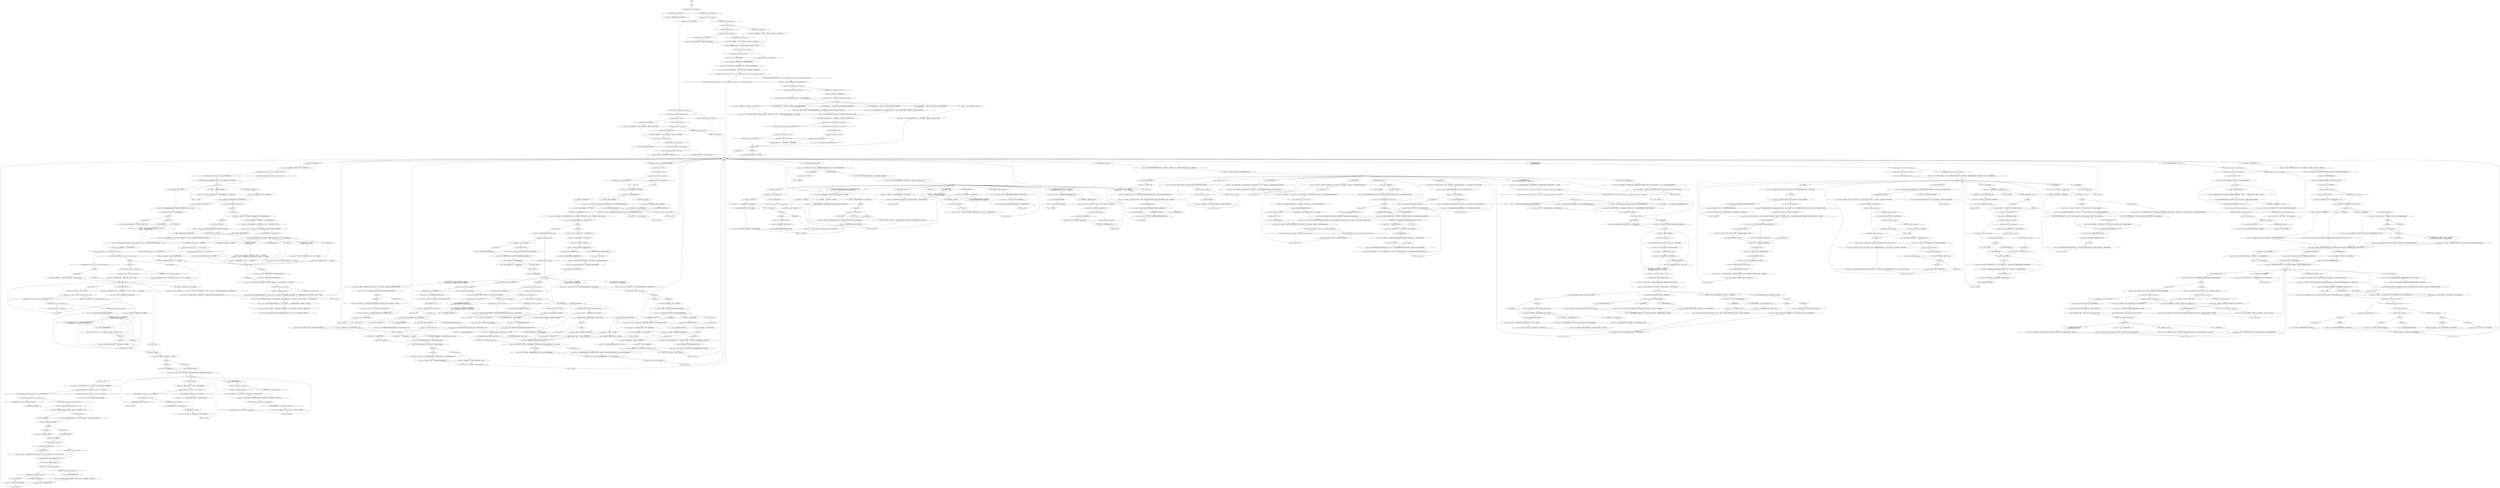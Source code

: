 # APT / TOMAS THE SPONSOR
# The sponsor, in Smoker's apartment #28.
# ==================================================
digraph G {
	  0 [label="START"];
	  1 [label="input"];
	  2 [label="Kim Kitsuragi: “放松点，警探。没必要这么快就下结论。”他看着窗边戴眼镜的男人，对方微笑着张开双手。"];
	  3 [label="Empathy: 也许你那几位帐篷里的新朋友能帮帮你？"];
	  4 [label="Sunday Friend: “听着！它有着全城最开阔的视野，更别提那数不胜数的无线电、摄像、气象设备了……”"];
	  5 [label="You: “你还没告诉我他是谁。”"];
	  6 [label="Sunday Friend: “国际社会，通俗的讲，就是瑞瓦肖人口中的*联盟*。换句话说，是阻止那场灾难性大革命的国家。”"];
	  7 [label="Jump to: [coalition hub]"];
	  8 [label="You: “那瑞瓦肖的其他地方呢？也是平常世界的一部分吗？”"];
	  9 [label="You: “简直就像，每次和别人说话的时候我都会选D，'以上都不合适’……这就是道德主义？”"];
	  10 [label="Variable[\"apt.sunday_being_sponsored\"]"];
	  11 [label="Variable[\"apt.sunday_being_sponsored\"]", shape=diamond];
	  12 [label="!(Variable[\"apt.sunday_being_sponsored\"])", shape=diamond];
	  13 [label="You: （把丝绸长袍拿给他看。）“在说那个之前，能告诉我这件*漂亮的*丝绸长袍是哪来的吗？”"];
	  14 [label="Variable[\"apt.smoker_room_canopy_orb\"] == true  or  CheckItem(\"jacket_kimono_robe\")  or  CheckItem(\"hat_samaran\")"];
	  15 [label="Variable[\"apt.smoker_room_canopy_orb\"] == true  or  CheckItem(\"jacket_kimono_robe\")  or  CheckItem(\"hat_samaran\")", shape=diamond];
	  16 [label="!(Variable[\"apt.smoker_room_canopy_orb\"] == true  or  CheckItem(\"jacket_kimono_robe\")  or  CheckItem(\"hat_samaran\"))", shape=diamond];
	  17 [label="You: （把丝绸长袍拿给他看。）“在说那个之前，能告诉我这件*漂亮的*丝绸长袍是哪来的吗？”"];
	  18 [label="Jump to: [main hub]"];
	  19 [label="Sunday Friend: 他拍了拍自己的口袋。“不过，哦！今天我没把传单带在身上。太可惜了。你可以随时拨打我们的咨询电话。公开信息是国际道德伦理委员会恪守透明度承诺的一部分。”"];
	  20 [label="Variable[\"doomed.dicemaker_logic_silenced_the_victim\"]  and  IsKimHere()"];
	  21 [label="Variable[\"doomed.dicemaker_logic_silenced_the_victim\"]  and  IsKimHere()", shape=diamond];
	  22 [label="!(Variable[\"doomed.dicemaker_logic_silenced_the_victim\"]  and  IsKimHere())", shape=diamond];
	  23 [label="Variable[\"apt.sunday_break\"]"];
	  24 [label="Variable[\"apt.sunday_break\"]", shape=diamond];
	  25 [label="!(Variable[\"apt.sunday_break\"])", shape=diamond];
	  26 [label="Sunday Friend: “哦？那还真是不太寻常。奥兰治人一般不会跟那种跟穷凶极恶的犯罪联系在一起。那是个特别可敬而又负责的国家……”"];
	  27 [label="You: “是啊，我也想说这个。”"];
	  28 [label="You: “就这些。他就是一个这样的人。”"];
	  29 [label="Lelyhub"];
	  30 [label="Sunday Friend: “啊哈，一个*雇佣兵*，”男人念叨着，就像在描述幻想小说中的一个人物。“是的，很难相信他们仍然存在。”"];
	  31 [label="You: “我们这里说的时间表是什么样的？”"];
	  32 [label="Sunday Friend: “呃，那样确实挺糟糕的。不过也没特别糟。”"];
	  33 [label="You: “他的名字叫加尔特，伪装成了褴褛飞旋的餐厅经理。”"];
	  34 [label="IsKimHere()"];
	  35 [label="IsKimHere()", shape=diamond];
	  36 [label="!(IsKimHere())", shape=diamond];
	  37 [label="Kim Kitsuragi: “你明白自己在做什么吧？”他*低声*地问你。"];
	  38 [label="Empathy: 他们让他一次又一次地杀人之前，他喜欢这样做吗？"];
	  39 [label="Sunday Friend: “你这话是什么意思，警官？”"];
	  40 [label="You: “我想说他建立了某种犯罪*模式*。我需要在这里架块软木板，再拉点纱线吗？”"];
	  41 [label="You: “没什么。只是做好我的本职工作而已。”"];
	  42 [label="Sunday Friend: “*数千个*企业机密可能正身处险境。我都不敢想象它可能会对国际市场造成怎样的伤害……”"];
	  43 [label="Kim Kitsuragi: “确实很严重，先生。但是这里还涉及到了司法管辖权的问题。《旅客法令》对RCM可以干涉的问题做出了一定的*限制*。”"];
	  44 [label="Kim Kitsuragi: “我怀疑他了解的情况还不到一半。”"];
	  45 [label="Electrochemistry: 现在把她供出去的话，你永远也不会有机会感觉到她那具年轻又甜美的肉体了。"];
	  46 [label="Half Light: 别被上面的装饰骗了，这是台杀人机器，你做什么都没法让它停下来的！"];
	  47 [label="You: “你的意思是我应该就这么放弃？”"];
	  48 [label="Jump to: [Archer Hub]"];
	  49 [label="IsDaytime()"];
	  50 [label="IsDaytime()", shape=diamond];
	  51 [label="!(IsDaytime())", shape=diamond];
	  52 [label="You: “谢谢你，先生。我想我们明白了。还有什么特别的事吗？”"];
	  53 [label="Jump to: [main hub]"];
	  54 [label="You: “能跟我说说你的朋友吗？”\n“能再跟我说说你的朋友吗？”"];
	  55 [label="Rhetoric: 只是*候选*成员永远也不会成为*正式*会员，是吧？"];
	  56 [label="Sunday Friend: “一个超国家政治联盟，奥西登合众国。”"];
	  57 [label="Sunday Friend: “是的。就像我之前说的，我是一名来自苏拉菲的委员，在物价稳定研究所工作。”他瞥了一眼自己的手表。“它是国际道德伦理委员会的主要项目之一。”"];
	  58 [label="You: “像你这样的官员在马丁内斯做什么？”"];
	  59 [label="Sunday Friend: “啊，是的，邪恶的联盟粉碎了大革命。告诉我，如果大革命是成功的，它还会这么轻易就被粉碎吗？”"];
	  60 [label="Sunday Friend: “好了，愉快的政治小插曲已经说得差不多了。你还有什么想问的吗？”"];
	  61 [label="You: “我不觉得自己是个道德家。道德主义听起来太无聊。我想要更多行动。”"];
	  62 [label="Sunday Friend: “你拿到那顶帽子了。”他评估了一下眼前的形势。“留着吧，警官，你戴上很好看。”"];
	  63 [label="Sunday Friend: “你拿到制服了。”他评估了一下眼前的形势。“留着吧，警官，你穿着很好看。”"];
	  64 [label="IsKimHere()"];
	  65 [label="IsKimHere()", shape=diamond];
	  66 [label="!(IsKimHere())", shape=diamond];
	  67 [label="Kim Kitsuragi: “不，不是他的……”警督叹了口气。“马丁·马丁内斯是个*玩笑话*，是马丁内斯人的通用昵称。”"];
	  68 [label="You: “关于奥兰治——跟我说说那里什么样。”"];
	  69 [label="Sunday Friend: “当然。对我来说，这周真的非常激动人心。”他把手指搭成一个小屋顶的形状。冷风从阳台上吹了进来。"];
	  70 [label="You: （转向警督。）“这就是我们寻找的突破口！”"];
	  71 [label="You: “因为是你做的吗，维尔德鲁安先生？”"];
	  72 [label="Sunday Friend: “这么说吧，劳动阶级的脏话可以变得特别*有表现力*。”"];
	  73 [label="You: “他们中间有没有个头特别大的？比如200多公斤那种？”\n“他们中间有没有像科科努尔巨人那种体型的？”"];
	  74 [label="IsKimHere()"];
	  75 [label="IsKimHere()", shape=diamond];
	  76 [label="!(IsKimHere())", shape=diamond];
	  77 [label="Sunday Friend: “到目前为止，这是一次疯狂而又*非凡*的成功。我们都很兴奋，想要让它更上一层楼……”"];
	  78 [label="You: “欣赏风景？那棵树上可是挂了个死人啊！”"];
	  79 [label="Jump to: [Lelyhub]"];
	  80 [label="You: “赞。那从这里开始，就交给我们来处理了。”"];
	  81 [label="You: “如果我告诉你，是一家大企业的国际总部呢？”"];
	  82 [label="You: “他看起来可能不像是企业间谍，但这也是效果拔群的原因。”"];
	  83 [label="You: “他这样做非常聪明。不过要小心，他会尝试让你相信你欠他钱。”"];
	  84 [label="You: “毒品有时会让人做出*疯狂*的事情，比如窃取企业机密。”"];
	  85 [label="Empathy: 你的搭档假装没有听见你的疯言疯语，这是在帮你。"];
	  86 [label="Jump to: [main hub]"];
	  87 [label="Sunday Friend: “是啊，我的朋友对这些东西很有眼光。他拒绝告诉我它的出处——这是个秘密。呵呵呵。”他笑了。“我相信他们把这种类型的框架称为*工业化*。非常的舒适。”"];
	  88 [label="Sunday Friend: “那就这样说定了，你还有什么想讨论的吗？”"];
	  89 [label="You: “我还在寻找这位逃犯。如果掌握了更多信息的话，我会回报的。”\n“我们还在寻找这位逃犯。如果掌握了更多信息的话，我们会回报的。”"];
	  90 [label="Jump to: [j'accusehub]"];
	  91 [label="Sunday Friend: “从技术层面上讲，企业间谍在*瑞瓦肖*可能是合法的，但在别处却是一种很严重的犯罪行为。它违反了一系列国际协议，特别是第一高价协议……”"];
	  92 [label="Jump to: [main hub]"];
	  93 [label="Reaction Speed: 他向你使了个眼色。你那个唱黑脸红脸的套路好像是奏效了。"];
	  94 [label="Sunday Friend: 他点点头。“还有别的事吗？”"];
	  95 [label="Jump to: [secondhub]"];
	  96 [label="You: “我明白了。你只是出于*私人*原因来到这里。”"];
	  97 [label="Sunday Friend: “说话要精准。按照*官方说法*，我此时正在德尔塔，准备参加即将到来的燃油衍生品会议……”"];
	  98 [label="Sunday Friend: “当然不。按照*官方说法*，我此时正在德尔塔，准备参加即将到来的燃油衍生品会议。我来马丁内斯只是为了一点私事……”"];
	  99 [label="Sunday Friend: “你为什么在这里，先生？”你的巴掌撞上这个男人坚实，甚至可以说是肌肉发达的胸膛。"];
	  100 [label="You: “没什么，只是手滑了。”"];
	  101 [label="You: “但我有急事。我*必须*马上联系到委员会。”"];
	  102 [label="Sunday Friend: “我的朋友，我的朋友，他怎么了？”"];
	  103 [label="Variable[\"TASK.get_hardie_boys_to_tell_you_the_whole_story_done\"]"];
	  104 [label="Variable[\"TASK.get_hardie_boys_to_tell_you_the_whole_story_done\"]", shape=diamond];
	  105 [label="!(Variable[\"TASK.get_hardie_boys_to_tell_you_the_whole_story_done\"])", shape=diamond];
	  106 [label="Sunday Friend: “瑞瓦肖公民武装的警官。”穿着商务休闲装的男人解开袖扣。"];
	  107 [label="Sunday Friend: “大家都是怎么成为朋友的？伊苏林迪洲正在发生一些很糟糕的事情。钻井平台在夜间燃烧。内战持续了好多年。最终，国际社会被迫干预。”"];
	  108 [label="Sunday Friend: “我们是老朋友，彼此之间百无禁忌。他总是来来去去。”"];
	  109 [label="Sunday Friend: “我肯定你会看见他的，他很活跃。”"];
	  110 [label="You: “在你窗外被处以私刑的男人是奥兰治来的。”"];
	  111 [label="You: “我哪里也不去，我只是想看看这个公寓。”[离开。]"];
	  112 [label="Esprit de Corps: 上级？但他不在指挥链里……"];
	  113 [label="Variable[\"apt.sponsor_authority_dont_play_on_his_terms\"]"];
	  114 [label="Variable[\"apt.sponsor_authority_dont_play_on_his_terms\"]", shape=diamond];
	  115 [label="!(Variable[\"apt.sponsor_authority_dont_play_on_his_terms\"])", shape=diamond];
	  116 [label="Sunday Friend: “鼓手？为什么……没有……不过话又说回来，我不知道一个鼓手*应该*长什么样。”"];
	  117 [label="Half Light: 是的，进屋去了。这样自己就安全了，不会被杀掉。"];
	  118 [label="Sunday Friend: “呃，那才是最奇怪的地方，警官。什么也*没发生*。对于一次公开处刑来说，实在是安静地奇怪。”"];
	  119 [label="Sunday Friend: “是啊。苏拉菲对于自己的宠儿来说，是*非常仁慈*的。”"];
	  120 [label="You: “没错，我就是大家口中的*辩论大师*。”（拍掉肩膀上看不见的灰尘。）"];
	  121 [label="Reaction Speed: 这里有个玩笑，而且你也知道是什么。"];
	  122 [label="Sunday Friend: “嗯，可能*挺*糟糕的，取决于你说的是哪种地方。”"];
	  123 [label="You: “可能类似弗利多或者其他之类的。”"];
	  124 [label="Jump to: [main hub]"];
	  125 [label="Sunday Friend: 男人点点头。“任何高福利国家都有责任照顾那些最不幸的公民。”"];
	  126 [label="Sunday Friend: “你在调查过程中还发现了什么？”"];
	  127 [label="You: “他的父亲是马丁内斯的大毒枭。”"];
	  128 [label="Kim Kitsuragi: 警督狠狠瞪了你一眼。他再次帮你圆了回来，但是对此他一点也不开心。"];
	  129 [label="Empathy: 呃，虽然有些狼狈，不过卡拉洁的怀疑似乎是解除了，暂时而已。"];
	  130 [label="Kim Kitsuragi: “完成自己的本职工作不会让一个人自然而然地成为任何人的*姘头*。再说了，相比国际道德伦理委员会，还有更多穷凶极恶的势力。”"];
	  131 [label="Jump to: [friend hub]"];
	  132 [label="Kim Kitsuragi: “我想我们可以放弃鼓手的推断了，”警督不耐烦地说到。“这是我的错。”"];
	  133 [label="Jump to: [Archer Hub]"];
	  134 [label="Sunday Friend: “你看，除作为浮空火力平台以外，弓箭手还是联盟在瑞瓦肖的监视与通讯系统的关键……”"];
	  135 [label="Sunday Friend: “肯德拉是EPIS的候补成员。但是，这句话仅限于你我之间——他们可能取得成员资格是一件更加……*有争议*的问题。”"];
	  136 [label="Sunday Friend: “EPIS是国际道德伦理委员会为了支持某些奥西登国家专门开发的一个特殊项目。起初，它是一种统一的度量衡制度，结果收获了*巨大的*成功。目之所及，大家全都改用了公斤和厘米！”"];
	  137 [label="You: “我在问你的朋友。”"];
	  138 [label="You: “你什么意思？”"];
	  139 [label="many_things"];
	  140 [label="You: “它怎么了？”"];
	  141 [label="Jump to: [coalition hub]"];
	  142 [label="Kim Kitsuragi: “基本上就是保证面包的价格不会改变。”"];
	  143 [label="You: “道德主义是外国侵略者的意识形态。瑞瓦肖必须由瑞瓦肖人自己统治！”"];
	  144 [label="You: “谢谢，我已经得到所有需要的信息了。”[离开。]"];
	  145 [label="Jump to: [main hub]"];
	  146 [label="Variable[\"apt.sponsor_authority_superior\"]"];
	  147 [label="Variable[\"apt.sponsor_authority_superior\"]", shape=diamond];
	  148 [label="!(Variable[\"apt.sponsor_authority_superior\"])", shape=diamond];
	  149 [label="show stop hub"];
	  150 [label="Kim Kitsuragi: 警督已经开始潦草地做笔记了。“你说‘像一出戏剧’是什么意思？”"];
	  151 [label="You: “我现在还游离在各种名字中间呢。”"];
	  152 [label="Kim Kitsuragi: “听起来被害人*当时*是不省人事的。或者至少丧失了行为能力。干得好，警探。”他朝你点点头。"];
	  153 [label="Sunday Friend: “那些好笑的……哦。”他眨眨眼。“警官，这种话可不适合从一个RCM警官的口里说出来……”"];
	  154 [label="You: “你为什么没打给RCM？”"];
	  155 [label="You: “这真是*太吸引人*了，不过我还想问你点别的问题。”"];
	  156 [label="Volition: 看见了吗？他没明白。干得漂亮，笑话大师。"];
	  157 [label="Sunday Friend: “我希望你能将杀害他的凶手绳之以法。我们必须证明法治仍然适用……甚至是在瑞瓦肖这种地方。”"];
	  158 [label="You: “吉皮特。你懂得。”"];
	  159 [label="Sunday Friend: 你转回身，男人正期待着看着你。"];
	  160 [label="Sunday Friend: “他……所以说在被害人去世*之前*，你跟他说过话？”"];
	  161 [label="Half Light: 是的。杀人是他的生意，而且这是份*好*差事。"];
	  162 [label="You: “你听见了吗，金？瑞瓦肖有我很幸运。”"];
	  163 [label="IsKimHere()"];
	  164 [label="IsKimHere()", shape=diamond];
	  165 [label="!(IsKimHere())", shape=diamond];
	  166 [label="Sunday Friend: “那就这样说定了，你还有什么想讨论的吗？”"];
	  167 [label="IsKimHere()"];
	  168 [label="IsKimHere()", shape=diamond];
	  169 [label="!(IsKimHere())", shape=diamond];
	  170 [label="Esprit de Corps: “我猜，是家族关系吧？他的岳父为标准和最佳实践办公室工作。”说完，女人走了出去，胳膊下还夹着一份灰色的文件。"];
	  171 [label="You: （转向金。）“所以，我听到的是，我们是国际道德伦理委员会的姘头？”"];
	  172 [label="You: 后果？我不在乎什么后果！"];
	  173 [label="You: “你在说什么？你不就在我面前吗？”"];
	  174 [label="You: （试图伸手穿过他的星光投影。）"];
	  175 [label="IsKimHere()"];
	  176 [label="IsKimHere()", shape=diamond];
	  177 [label="!(IsKimHere())", shape=diamond];
	  178 [label="Sunday Friend: “当然，我无意阻止你，我只是告诉你，想要联系委员会并没有那么*容易*……”"];
	  179 [label="You: “你认识这些发明家吗？”"];
	  180 [label="Sunday Friend: “还有别的事吗？”"];
	  181 [label="Sunday Friend: “我的朋友来来去去。我肯定你会看见他的，他就像只忙碌的蜜蜂。”"];
	  182 [label="Sunday Friend: “马丁·马丁内斯？那根本就不算是个名字。你是想说我的朋友吗？我不是跟你说过吗，他是从肯德拉来的——肯定不是什么马丁·马丁内斯或者拉乌尔·瑞瓦肖。也许这就是我和他变成朋友的原因……”"];
	  183 [label="Sunday Friend: “但是现在这么一想，它只是一门即兴表演课程。你知道的，就是那种有趣的戏剧类的东西，”他动了动自己的手指，“非常*有创造性*，能帮忙减轻压力。”"];
	  184 [label="Sunday Friend: “我洗耳恭听，警官。”"];
	  185 [label="You: “你不是说候选成员永远也当不了正式成员吗？”"];
	  186 [label="You: “什么艺术？”"];
	  187 [label="Jump to: [friend hub]"];
	  188 [label="Sunday Friend: “你觉得*和平*无聊吗？那*繁荣*呢？”"];
	  189 [label="Jump to: [coalition hub]"];
	  190 [label="Sunday Friend: “没错。*我*觉得它一点也不无聊，而且很有*成就感*。和平能让我安心享用早晨的咖啡，下午的高尔夫，还有黄昏的友情。”"];
	  191 [label="Sunday Friend: “我们真的那么渴望妥协、和平和繁荣吗——在合理而又可实现的条件下？问问你自己。”"];
	  192 [label="Sunday Friend: “呃，你重视自由吗？你相信由民主价值观统治的正常而又稳定的世界吗？”"];
	  193 [label="Perception (Taste): 加姆洛克和国际区的其他部分被仁慈地赦免了，不用分享苏拉菲对肉丸和土豆泥的热爱。"];
	  194 [label="Variable[\"apt.sponsor_suggestion_personal_q\"]"];
	  195 [label="Variable[\"apt.sponsor_suggestion_personal_q\"]", shape=diamond];
	  196 [label="!(Variable[\"apt.sponsor_suggestion_personal_q\"])", shape=diamond];
	  197 [label="You: （把萨马拉帽子拿给他看。）“之后会说到的。你先跟我说说这顶黑色萨马拉帽背后的故事吧。”"];
	  198 [label="Sunday Friend: “警官，要描述那晚我看见的东西，真的很困难。对我来说太不真实了，就像一出戏剧。”"];
	  199 [label="Variable[\"XP.figured_out_the_odd_sole\"]  and  IsKimHere()"];
	  200 [label="Variable[\"XP.figured_out_the_odd_sole\"]  and  IsKimHere()", shape=diamond];
	  201 [label="!(Variable[\"XP.figured_out_the_odd_sole\"]  and  IsKimHere())", shape=diamond];
	  202 [label="IsKimHere()"];
	  203 [label="IsKimHere()", shape=diamond];
	  204 [label="!(IsKimHere())", shape=diamond];
	  205 [label="Variable[\"apt.sunday_reaction_joke\"]"];
	  206 [label="Variable[\"apt.sunday_reaction_joke\"]", shape=diamond];
	  207 [label="!(Variable[\"apt.sunday_reaction_joke\"])", shape=diamond];
	  208 [label="Esprit de Corps: “还记得那个家伙吗，埃斯·乌尔斯腾伯？”红发警官问到。他正依靠在门框上，他的秃头搭档正蜷缩在一个打开的文件柜前……"];
	  209 [label="Variable[\"apt.sunday_accused_friend\"]"];
	  210 [label="Variable[\"apt.sunday_accused_friend\"]", shape=diamond];
	  211 [label="!(Variable[\"apt.sunday_accused_friend\"])", shape=diamond];
	  212 [label="You: （耸耸肩。）“如果有财富和荣耀的话，死几个吉皮特又怎么样？”"];
	  213 [label="Sunday Friend: “我也说过了，任何生命的逝去都是可怕的，不管这个人曾经是谁……”"];
	  214 [label="Sunday Friend: “我们说的是哪种类型的逃犯？”"];
	  215 [label="Sunday Friend: “现在，你还有什么想讨论的吗？”"];
	  216 [label="You: “刚才是我假设的。我不知道什么企业间谍的事。”"];
	  217 [label="Sunday Friend: “是的，好吧。我也说过了：殖民主义在很多地方留下了黑暗的遗赠，我们必须越过它继续前进，但也永远不能忘记。”"];
	  218 [label="IsKimHere()"];
	  219 [label="IsKimHere()", shape=diamond];
	  220 [label="!(IsKimHere())", shape=diamond];
	  221 [label="You: “不，是在他去世之后。”"];
	  222 [label="You: “这是一种耻辱。”"];
	  223 [label="Sunday Friend: “啧啧。种族歧视性发言在多元化的社会肯定没有一席之地，但是这跟企业间谍有什么关系吗？”"];
	  224 [label="Sunday Friend: “我是不可能把这份报告交给ICP的——他们会把我拖去做大脑检查的！”"];
	  225 [label="Sunday Friend: “现在这一点也说清楚了，你还有什么想讨论的吗？”"];
	  226 [label="Jump to: [main hub]"];
	  227 [label="You: “出于某种原因，如果你把餐厅弄脏的话，他会给你打折。”"];
	  228 [label="Jump to: [secondhub]"];
	  229 [label="Jump to: [starthub]"];
	  230 [label="Sunday Friend: “这就是为什么我绝不能和这里的委员会产生交集，因为按照官方说法我并不处在这个区域。这件事将会是严重违规，甚至*极不恰当*的行为。”"];
	  231 [label="Half Light: 被那些闪亮的灯泡骗了，这是台杀人机器，你做什么都没法让它停下来的！"];
	  232 [label="IsKimHere()"];
	  233 [label="IsKimHere()", shape=diamond];
	  234 [label="!(IsKimHere())", shape=diamond];
	  235 [label="Sunday Friend: “是的，你已经清楚地传达了你的*执着*。在一般的情况下，我一定会通过常规渠道协助你……”"];
	  236 [label="IsKimHere()"];
	  237 [label="IsKimHere()", shape=diamond];
	  238 [label="!(IsKimHere())", shape=diamond];
	  239 [label="Kim Kitsuragi: 警督脸色苍白。“没有警徽？”他默默地自言自语到。"];
	  240 [label="Rhetoric: 忙碌的蜜蜂？这个选词很奇怪。"];
	  241 [label="You: “我可以听见海浪的声音。”"];
	  242 [label="Sunday Friend: “是的，他深深地沉浸在艺术学习的世界里。”"];
	  243 [label="Reaction Speed: 如果他这么了解奥兰治，也许也会知道奥兰治雇佣兵的事？"];
	  244 [label="You: “不，繁荣听起来要更有趣一些。”"];
	  245 [label="You: “你是想告诉我，*这个*世界运转的不太好？”"];
	  246 [label="CheckEquipped(\"jacket_kimono_robe\")"];
	  247 [label="CheckEquipped(\"jacket_kimono_robe\")", shape=diamond];
	  248 [label="!(CheckEquipped(\"jacket_kimono_robe\"))", shape=diamond];
	  249 [label="Jump to: [apt.sunday_break]"];
	  250 [label="Rhetoric: 但是这样还是不知道任何奥兰治的信息。"];
	  251 [label="You: 一言不发。"];
	  252 [label="Half Light: *那是*在干什么？！你应该给他*好看*，而不是恭维装饰品！"];
	  253 [label="You: “别戏弄我，坐办公室的家伙。就是你做的，对吗？”"];
	  254 [label="Kim Kitsuragi: “没什么特别的意思，先生。请原谅我的同事。这个案子……给他的神经带来了不小的压力。”"];
	  255 [label="You: “他们有多少人？”"];
	  256 [label="You: “接下来发生了什么？”"];
	  257 [label="Kim Kitsuragi: “你从里面能看到什么吗？”"];
	  258 [label="Sunday Friend: “应该大部分都是白人，虽然我相信在其中看见两个艾瑞奥帕吉特人。而且我很肯定其中一个是梅斯克口音。”"];
	  259 [label="Kim Kitsuragi: “我想我们已经拿到所有必要的信息了，”警督合上笔记本说到。“感谢你的配合，维尔德鲁安先生。”"];
	  260 [label="You: “呃，这是在浪费时间。”"];
	  261 [label="You: “我不会这样描述那家伙。”"];
	  262 [label="You: “一个雇佣兵。”"];
	  263 [label="You: （自己也跟着摇头。）“历史非常复杂，从来都不简单。”"];
	  264 [label="Sunday Friend: “那样真是极大的不幸。是的，令人遗憾的是某些奥西登国家的历史中确实有过这种做法，甚至还有EPIS里某些高度发展的成员国……”"];
	  265 [label="You: “我猜这样总比什么都不做的好。”"];
	  266 [label="You: “她的名字叫卡拉洁，已经被警方拘留了。”\n“她的名字叫卡特琳·艾拉洁，已经被警方拘留了。”"];
	  267 [label="You: “他经常在环岛附近出现。伪装身份是一名真正的种族主义货車司机。”"];
	  268 [label="Rhetoric: 不过，跨国公司发起的代理人战争似乎还有不少空间。"];
	  269 [label="Sunday Friend: “我会在报告中记下你的主张，不过我非常抱歉的说，它最后很可能会被丢在米诺瓦某处的档案柜后面，没人看，也没人记得。”"];
	  270 [label="Sunday Friend: “一个吸毒成瘾的*特务组织*！听起来实在*太奇怪*了，你不觉得吗？”"];
	  271 [label="You: “是啊，他应该感激自己得到的帮助。”"];
	  272 [label="You: “他是个红发小鬼，所以还有什么需要知道的吗？”"];
	  273 [label="You: “这是滑坡谬误……”（用手做出滑动的样子。）“真正的滑坡。”"];
	  274 [label="Sunday Friend: “啊，当然。那就再接再厉吧。”"];
	  275 [label="Esprit de Corps: 就在这时，女警官插话了：“我相信他是某个官僚安保特遣队的一员。”“绝对他妈的不可能！”红发有些慌乱。“他是怎么做到的？”"];
	  276 [label="You: （转向周日朋友。）“你是道德家吗？”"];
	  277 [label="IsKimHere()"];
	  278 [label="IsKimHere()", shape=diamond];
	  279 [label="!(IsKimHere())", shape=diamond];
	  280 [label="Sunday Friend: “那个时候我就明白了——我不应该看到这些的。”"];
	  281 [label="You: “那我该做什么？”"];
	  282 [label="You: “哦，对。*弓箭手*。我以为你在说……别的东西。”"];
	  283 [label="Sunday Friend: “或许你有点低血糖？我刚才说了，按照*官方说法*，我此时正在德尔塔，准备参加即将到来的燃油衍生品会议……”"];
	  284 [label="IsKimHere()"];
	  285 [label="IsKimHere()", shape=diamond];
	  286 [label="!(IsKimHere())", shape=diamond];
	  287 [label="Sunday Friend: “这个嘛，朋友，就是你的责任了。我无法替你完成它，你也不能把它委托给别人……”"];
	  288 [label="You: “那……合法吗？”"];
	  289 [label="You: “太迷人了，它是一个令人振奋的标志物。”"];
	  290 [label="Variable[\"apt.sunday_perc_archer_saw\"]"];
	  291 [label="Variable[\"apt.sunday_perc_archer_saw\"]", shape=diamond];
	  292 [label="!(Variable[\"apt.sunday_perc_archer_saw\"])", shape=diamond];
	  293 [label="You: “肯德拉是什么？”"];
	  294 [label="You: “你一直说的这个EPIS到底是什么？”"];
	  295 [label="You: “你在说什么呢？没人会通过那种方式变成朋友的。”"];
	  296 [label="You: “但是这也没告诉我任何有关肯德拉的信息。那里是暖还是冷？还是适中？”"];
	  297 [label="Sunday Friend: “马丁内斯？不，马丁内斯是……另一回事。”"];
	  298 [label="You: “你能不能……像个普通人一样说话？”"];
	  299 [label="Encyclopedia: 等等，其实根本没有什么*物价稳定研究所*，对吧？或者可能有……天啦，要搞清楚国际道德伦理委员会的人是不是在开玩笑是不可能的。"];
	  300 [label="You: “很抱歉。让我们重新开始吧。我的头脑有些不太清醒。”"];
	  301 [label="You: “哈里尔·杜博阿，你可别忘了。”\n“荣誉警督哈里尔·杜博阿。”"];
	  302 [label="secondhub"];
	  303 [label="Sunday Friend: “恐怕我没什么可以补充的了。”"];
	  304 [label="IsKimHere()"];
	  305 [label="IsKimHere()", shape=diamond];
	  306 [label="!(IsKimHere())", shape=diamond];
	  307 [label="Volition: 拜托，这也太幼稚了吧。再说，这个男人是不可能做到的。"];
	  308 [label="Sunday Friend: “很好，*杜博阿先生*。你是RCM的耻辱。给我出去，马上！”他指着大门。\n“我活了这么多年，从没见过一个荣誉警督这么做。你实在是太丢人现眼了！给我出去，马上！”他指着大门。"];
	  309 [label="Kim Kitsuragi: “天啦，警探。要是再来一次那种表现，他们就要把你送到精神病院了。”"];
	  310 [label="Kim Kitsuragi: “嗯，那个骰子匠人也提过她没有听到任何挣扎的迹象。”"];
	  311 [label="Logic: 这跟骰子匠人的证言是相符的。"];
	  312 [label="Sunday Friend: “哦，很难说出个具体日期。我相信时间表的提案应该会在60或者61年完成。”"];
	  313 [label="You: “挺严重的，比如企业间谍之类的。”"];
	  314 [label="You: “是艾弗拉特·克莱尔，码头工人工会的会长。”"];
	  315 [label="Kim Kitsuragi: “*非常*大的麻烦……”"];
	  316 [label="Jump to: [Lelyhub]"];
	  317 [label="Jump to: [Lelyhub]"];
	  318 [label="Sunday Friend: “好吧，没关系的。我应该谢谢你提醒我们注意这一点。你的努力已经被注意到了。”"];
	  319 [label="Sunday Friend: “现在，你还有什么想讨论的吗？”"];
	  320 [label="You: “嗯，听你这么一提，确实好像有点*薄弱*。”"];
	  321 [label="You: “只是做好我的本职工作罢了，先生。”"];
	  322 [label="Authority: 当然，你正在检举一个危险的违法者。"];
	  323 [label="Empathy: 一个年轻女子正处于绝望之中，而你把她推向了厄运。"];
	  324 [label="Empathy: 没错，这就是你想要的官方渠道！"];
	  325 [label="Untitled hub (12)"];
	  326 [label="Sunday Friend: 他皱起眉。“嗯，在正常情况下，是委员会来联系*你*……”"];
	  327 [label="Perception (Sight): 在你的眼中，它如同一条巨大的钢铁巨鱼，悬挂在许多吊顶式电风扇的下方……"];
	  328 [label="archerreactionhub"];
	  329 [label="Perception (Sight): 你向窗外看去，但什么都没看到。毕竟窗外一片昏黑，你的眼神又不怎么好……"];
	  330 [label="Perception (Sight): 那是一组同步移动的灯信号，如同永不停歇的星座……"];
	  331 [label="Logic: 他没有看见绞刑，他看见的是哈迪兄弟做的一场小*秀*。让他说。他知道的可能比自己了解的还要多。"];
	  332 [label="Jump to: [Archer Hub]"];
	  333 [label="Variable[\"apt.sponsor_perc_waves\"]"];
	  334 [label="Variable[\"apt.sponsor_perc_waves\"]", shape=diamond];
	  335 [label="!(Variable[\"apt.sponsor_perc_waves\"])", shape=diamond];
	  336 [label="You: “好吧，那他的真名叫什么？”"];
	  337 [label="Sunday Friend: “辩论。你应该考虑加入成年人的辩论社。我听说那里真的*特别*有趣。我以前有一份传单，但是……”"];
	  338 [label="Sunday Friend: “伊苏林迪海湾。”"];
	  339 [label="Jump to: [friend hub]"];
	  340 [label="Jump to: [main hub]"];
	  341 [label="You: “一般是最无聊的那个。”"];
	  342 [label="Sunday Friend: “但是不会低*太多*，不可以。太低也不好——低于，但是*接近*2%。”"];
	  343 [label="You: “不，我挺好的。”"];
	  344 [label="Sunday Friend: “所以物价稳定研究所的工作就是将通货膨胀维持在正好2%以下的水平……”"];
	  345 [label="Sunday Friend: “当然了啊！”"];
	  346 [label="Sunday Friend: “它正在朝正确的方向前进，这才是最重要的。进步是以厘米来衡量的，我的朋友。”"];
	  348 [label="Sunday Friend: “像我这种地位的官员，跟一位本地民兵讨论谋杀案是违反外交最佳实践的。”他停顿了一下。“而且我的时间很紧张。你离开之后，我也要走了。“"];
	  349 [label="You: “为什么瑞瓦肖会成为苏拉菲的‘宠儿’？”"];
	  350 [label="Sunday Friend: “我真的只能说这么多了。”他把手指搭成一个小屋顶的形状。冷风从阳台上吹了进来。"];
	  351 [label="Sunday Friend: “事情发生的时候，我站在阳台上透气。我记得一开始他们走了进来，抬着一个类似人形的东西，然后我看见周围的窗户一个个地关上了……”"];
	  352 [label="You: “*我*连警徽都没有——所以给你这个吧！”（朝他竖起中指。）"];
	  353 [label="You: “我是拉斐尔·安普罗修斯·科斯泰，乐意为你效劳。”"];
	  354 [label="Sunday Friend: “我看不清他们的脸，有好几个人。但是他们很吵，非常……马丁内斯。”他停顿了一下，寻找正确的词汇。"];
	  355 [label="You: “然后呢？”（继续。）"];
	  356 [label="Visual Calculus: 听起来很熟悉？跟你在现场观察到的脚印数量是相符的。"];
	  357 [label="IsKimHere()  and  Variable[\"apt.sunday_break\"]"];
	  358 [label="IsKimHere()  and  Variable[\"apt.sunday_break\"]", shape=diamond];
	  359 [label="!(IsKimHere()  and  Variable[\"apt.sunday_break\"])", shape=diamond];
	  360 [label="Conceptualization: 6个身穿职业装的人尴尬地站在椅子周围，假装在等一辆公共汽車……一想到这里，你感觉一阵寒意顺着你的脊椎往下窜。这一点也不好笑，也没有什么创造性。"];
	  361 [label="Variable[\"apt.sunday_volition_joke\"]"];
	  362 [label="Variable[\"apt.sunday_volition_joke\"]", shape=diamond];
	  363 [label="!(Variable[\"apt.sunday_volition_joke\"])", shape=diamond];
	  364 [label="Sunday Friend: “你很快就要重新找工作了！出去，马上！”他指着大门。"];
	  365 [label="Sunday Friend: 男人郑重地摇摇头。“确实非常可惜。殖民主义是奥兰治过去的一个黑色幽灵……”"];
	  366 [label="You: “我认为他们可能闯入了某些地方。”"];
	  367 [label="You: “褴褛飞旋背后经常有一个小屁孩在瞎晃。他就是你要找的人。”\n“坤诺，一个经常在褴褛飞旋背后瞎晃的小阿飞。他就是你要找的人。”"];
	  368 [label="Sunday Friend: “艾弗拉特·克莱尔？你肯定是搞错了。”"];
	  369 [label="Sunday Friend: “我*见过*。艾弗拉特唯一逃避的只有*健身器械*……”"];
	  370 [label="Kim Kitsuragi: 警督扬起眉头，好像已经不再注意了。"];
	  371 [label="You: “他一直从神秘动物学家那里偷蝗虫。”"];
	  372 [label="Sunday Friend: “当然了，你说得对。如果不遵守的话，那协议还有什么用？”"];
	  373 [label="Jump to: [main hub]"];
	  374 [label="Jump to: [main hub]"];
	  375 [label="You: 你什么意思？"];
	  376 [label="Sunday Friend: 男人期盼地看着你。"];
	  377 [label="Inland Empire: 你就*知道*这个人有点不对劲！他是群星的投射，一道幻影！"];
	  378 [label="You: “你刚刚说你不在这里。我得确认一下你是不是一道星光投影。”\n“他刚刚说他不在这里。我得确认一下他是不是一道星光投影。”"];
	  379 [label="Rhetoric: 换句话说，委员会只知道它*想要*知道的事情。"];
	  380 [label="Sunday Friend: “由于获得了*非常*巨大的成功，人们将它扩展到了钢铁加工的经济联盟里——结果又成功了。下面的话仅限于你我之间……国际道德伦理委员因为它的成功而*倍受鼓舞*，于是大胆地将EPIS提升到了一个新的水平。”"];
	  381 [label="You: “会像这个地方一样吗？”"];
	  382 [label="Perception (Hearing): 隔壁公寓里传来婴儿的哭声。"];
	  383 [label="You: “你什么意思？”"];
	  384 [label="Sunday Friend: “不，*你听*，”他看着外面，又说了一次……"];
	  385 [label="You: “所以你唯一能告诉我的，就是他是来这里学习艺术的？”"];
	  386 [label="Sunday Friend: “他拥有真正自由的灵魂。他喜欢各种各样的艺术。也许是平面设计？版画复制？谁知道呢。对于他这种才华横溢的年轻人，世界是大张怀抱的。”"];
	  387 [label="You: “你的朋友，阳台上那个抽烟的人。我们刚刚还在聊他。”"];
	  388 [label="coalition hub"];
	  389 [label="You: “那它到底是怎么为我们带来利益的呢？”"];
	  390 [label="Sunday Friend: “奥兰治拥有世界上最发达的经济水平。它成功地从重工业过渡到了现代服务业，成为了国际社会可持续变革的引擎。”"];
	  391 [label="Rhetoric: 他的笑脸仿佛直接从竞选海报上撕下来的一样，这种经过焦点小组测试的微笑，非常能吸引那些最容易上当受骗的选民。"];
	  392 [label="You: “在我看来，马丁内斯好像不太平常，也不稳定。”\n“就算国际道德伦理委员给我们钱，马丁内斯也不稳定。”"];
	  393 [label="Variable[\"apt.sponsor_commented_on_clothing\"]"];
	  394 [label="Variable[\"apt.sponsor_commented_on_clothing\"]", shape=diamond];
	  395 [label="!(Variable[\"apt.sponsor_commented_on_clothing\"])", shape=diamond];
	  396 [label="Sunday Friend: “有什么好说的呢？苏拉菲是一个现代化、城市化的国家，人类发展和自由的指标得分很高。不过，它主要还是以*EPIS*的行政中心而闻名……”"];
	  397 [label="Sunday Friend: “因为瑞瓦肖文化有很大一部分都来自于苏拉菲——它的语言、人民，甚至是烹饪方法，至少在德尔塔市区是这样的。”"];
	  398 [label="Suggestion: 不知怎么的，这种语气暗示着他也有点开始支持你了。"];
	  399 [label="Authority: 是的。明确一点，你才是这里定规矩的人……"];
	  400 [label="IsKimHere()"];
	  401 [label="IsKimHere()", shape=diamond];
	  402 [label="!(IsKimHere())", shape=diamond];
	  403 [label="Variable[\"apt.sponsor_hl_fuck_with_him\"]"];
	  404 [label="Variable[\"apt.sponsor_hl_fuck_with_him\"]", shape=diamond];
	  405 [label="!(Variable[\"apt.sponsor_hl_fuck_with_him\"])", shape=diamond];
	  406 [label="Composure: 他显然不习惯别人用这种方式跟他说话，更不用说被指控*谋杀*了。"];
	  407 [label="You: “我叫哈里。”"];
	  408 [label="You: “在这一带我叫龙舌兰……龙舌兰日落。”\n“我*更喜欢*别人叫我龙舌兰日落。”"];
	  409 [label="You: “你确定里面*一个*女人都没有吗？”"];
	  410 [label="starthub"];
	  411 [label="Sunday Friend: “我只能说很晚。”"];
	  412 [label="Sunday Friend: “我的表……”他看着自己的手表，像是第一次注意到它一样。“是的，现在我记起来了——是12:30分，可能有点小误差。”"];
	  413 [label="Sunday Friend: “对于维持*社会稳定*来说，这是必不可少的……”"];
	  414 [label="Sunday Friend: “不无聊，我的朋友。这叫*负责*。”"];
	  415 [label="Rhetoric: *宠儿*？这可绝对不是官方说辞。"];
	  416 [label="Sunday Friend: “哈，它代表了进步和稳定，就像整个国际道德伦理委员会一样。”"];
	  417 [label="Sunday Friend: “的确，我们不能单纯地依赖一般情况——那样违背了我们对个体自由的承诺……”"];
	  418 [label="You: “他喜欢嗑药，吹嘘自己犯下的战争罪行。”"];
	  419 [label="You: “他会告诉你自己叫拉斐尔，但是他的真名是赫维，一定要记得这么称呼他。”"];
	  420 [label="Sunday Friend: “啊，很高兴听到你这么说。太棒了。我谨此代表国际道德伦理委员会，对你的服务表示感谢……”"];
	  421 [label="Sunday Friend: “我叫查尔斯·维尔德鲁安，是联盟政府的一名官员。我代表苏拉菲为物价稳定研究所工作。”"];
	  422 [label="Sunday Friend: “我听见你在外面跟我的朋友说话……很好。非常好。我会尽一切可能来协助你。问问我绞刑的事吧。”"];
	  423 [label="Sunday Friend: “恐怕我必须*坚持*你把知道的都告诉我。否则我只能被迫向我在国际道德伦理委员会的上司提交一份*非常*不利的报告。”"];
	  424 [label="Sunday Friend: “好的。这对ICP来说应该够了。很好。我谨此代表国际道德伦理委员会，向你的服务表示感谢……”"];
	  425 [label="Sunday Friend: “啊，那很好啊。”你的言辞好像完全从他的脑海中消失了。"];
	  426 [label="Authority: 但是他不会的，他只是个娘娘腔的*官僚主义者*而已。"];
	  427 [label="Jump to: [main hub]"];
	  428 [label="You: 哦，没错。如果我把她交给ICP，她一定会遇到大麻烦的。"];
	  429 [label="Esprit de Corps: “不知道。他就是突然从我脑子里蹦出来了。”“呃哼，抱歉，切斯特，”一个女警官慢慢走进档案室。“老埃斯在哪？”秃头警官问到。"];
	  430 [label="Sunday Friend: “有意思。我一直觉得它更像一只蜻蜓。但人们从大自然中汲取永恒的灵感，这岂不是非常有趣的事情吗？”"];
	  431 [label="Kim Kitsuragi: 警督朝你点点头。“这跟*之前的证词*是一致的，不是吗？做得好，警探。”"];
	  432 [label="main hub"];
	  433 [label="You: “你在描述联盟是如何占领瑞瓦肖的。”"];
	  434 [label="You: “瑞瓦肖会变成EPIS的一部分吗？”"];
	  435 [label="Jump to: [friend hub]"];
	  436 [label="Variable[\"apt.sponsor_perc_baby_crying\"]"];
	  437 [label="Variable[\"apt.sponsor_perc_baby_crying\"]", shape=diamond];
	  438 [label="!(Variable[\"apt.sponsor_perc_baby_crying\"])", shape=diamond];
	  439 [label="Sunday Friend: “不，不是，候选成员*会*变成正式的，如果整个系统不起作用的话，我们为什么还要创建它呢？只不过需要一点时间——时间和评估。”"];
	  440 [label="Sunday Friend: “随你的便，警官。”"];
	  441 [label="Sunday Friend: “联盟只是在留意这里的*物价稳定*情况。”他竖起食指。“通货膨胀是一个杀手，就像阻碍经济正常循环的心脏疾病——必须把它控制住……”"];
	  442 [label="Volition: 并不是说喝了那么多酒之后，你马上就能聚集力量——而且他也明白这一点。"];
	  443 [label="You: “哪个更EPIS一些？”"];
	  444 [label="Sunday Friend: “但是它们都在朝那个方向努力！相对而言，你们这里做的还是比较好的。”他赞许地向你点点头。"];
	  445 [label="Sunday Friend: “奥兰治是一个*模范*国家，作为EPIS的核心成员，它为我们贡献了28%的年度预算。奥兰治紧邻苏拉菲，可能是国际社会最杰出的成员之一。”"];
	  446 [label="Sunday Friend: “当然，请吧，这是个漂亮的地方。”他瞥了一眼手表。“如果你还有其他问题，直接说就好。”"];
	  447 [label="Sunday Friend: “关于什么的？”"];
	  448 [label="You: “你实际上是*目击*了那次私刑吗？”"];
	  449 [label="You: “意思是抓到你了吧，死变态。我就是法律！”"];
	  450 [label="Sunday Friend: “很好，*哈里*。你是RCM的耻辱。滚出我的视线，马上！”他指向大门。"];
	  451 [label="Sunday Friend: “你描述的可是个巨人啊。不，据我所知，他们都是特别*正常*的人类。”\n“不，恐怕没有那种*神话巨人*。据我所知，他们都是特别*正常*的人类。”"];
	  452 [label="You: “然后呢？”（继续。）"];
	  453 [label="Half Light: 那这份*仁慈*又为什么会让你汗流浃背，想要逃之夭夭呢？"];
	  454 [label="You: （转向金。）“警督，*你*是道德家吗？”"];
	  455 [label="Kim Kitsuragi: “作为RCM的一名警督，我致力于维护瑞瓦肖的社会治安。”"];
	  456 [label="IsKimHere()"];
	  457 [label="IsKimHere()", shape=diamond];
	  458 [label="!(IsKimHere())", shape=diamond];
	  459 [label="You: “不，我是问这些*字母*代表什么？”"];
	  460 [label="Sunday Friend: “那是什么名字？你真是太丢人现眼了。出去，马上！”他指着大门。"];
	  461 [label="Sunday Friend: “很好。还有什么吗？”"];
	  462 [label="You: “他是个混账，也是个杀手。”"];
	  463 [label="You: “没事的，他这么告诉我的。”"];
	  464 [label="Sunday Friend: “我……明白了。好吧，你一定是个很周密的警探。所以你还了解到什么信息？”"];
	  465 [label="Sunday Friend: 男人似乎有些放松，就好像刚从路上一个危险的拐角死里逃生。"];
	  466 [label="You: “他们把他变成了一台精神错乱的杀人机器！”"];
	  467 [label="Jump to: [Lelyhub]"];
	  468 [label="Reaction Speed: 两个艾瑞奥帕吉特人，还有一个梅斯克人——可能是尤金，特奥和阿兰。"];
	  469 [label="You: “那么……你到底*在*哪里？”"];
	  470 [label="Kim Kitsuragi: “是的，我也在想这件事。”"];
	  471 [label="You: “我觉得之前我并没有注意到它。”"];
	  472 [label="You: “它看起来像一台杀人机器。”"];
	  473 [label="Sunday Friend: “但是，我怀疑你已经知道了。不能说我很惊讶。在RCM服务的男男女女享有良好的声誉是当之无愧的。”"];
	  474 [label="Sunday Friend: “但是价值百万雷亚尔的风景还保留着。这是谁也拿不走的。”他敲了敲阳台大门，面容映照在黑暗的玻璃上。"];
	  475 [label="Sunday Friend: “某一天，它会成为EPIS的*候选成员*，这是肯定的。”"];
	  476 [label="You: “我在想别的事情……”"];
	  477 [label="Sunday Friend: “但是我告诉过你了，警督。他是一个来这里追求学业的聪明年轻人。教育是未来的根基，特别是艺术。它是人类文明的奠基石。”"];
	  478 [label="Sunday Friend: “从技术的角度讲，它是你的雇主。瑞瓦肖的管理当局。RCM是临时行政机构的一部分。”"];
	  479 [label="Sunday Friend: “道德主义是关于妥协和实现可实现目标的。它实用、现实、清醒，是为*实干家*准备的意识形态。你是个实干家吗，我的朋友？在我看来你就是。”"];
	  480 [label="Sunday Friend: “奥西登是正常世界的一部分。奥兰治，苏拉菲……”"];
	  481 [label="Sunday Friend: “我同意，完全自治权对于你们来说是很重要的。但这是一个不断前进的过程。没有什么是一夜之间就能发生的。”"];
	  482 [label="Sunday Friend: “稍等一下，警官。”"];
	  483 [label="You: “如果你不介意的话，请从最开头说起吧。”"];
	  484 [label="firsthub"];
	  485 [label="Jump to: [firsthub]"];
	  486 [label="You: “你说‘什么也没发生’是什么意思？他们可是私下处死了一个人啊！”"];
	  487 [label="Kim Kitsuragi: “这一切大概是什么时间发生的？”"];
	  488 [label="Sunday Friend: “很抱歉，我没办法提供更多帮助了。”"];
	  489 [label="You: “是啊，那些鬼话听起来真的无聊死了。”"];
	  490 [label="Esprit de Corps: 在上级面前作秀这一套，警督非常娴熟。"];
	  491 [label="Sunday Friend: “莱利？这可真是个有趣的名字。”\n“啊，真可惜。一个男人在赚钱的黄金年月里倒下了。”"];
	  492 [label="Sunday Friend: “……这就是国际道德伦理委员会的工作如此重要的*原因*。它是我们抵御另一场世纪大杀戮的坚实壁垒。”"];
	  493 [label="Sunday Friend: “警官，拜托！国际道德伦理委员会致力于铸造一个更加宽容和多元化的社会。那里可没留下种族歧视的空间。”"];
	  494 [label="You: “什么？那差不多都要10年了吧！”"];
	  495 [label="Sunday Friend: “那就真的是*极其严重*了！”"];
	  496 [label="Pain Threshold: 那是因为他们全都是一群老古董，喜欢围坐在一起，把手指塞进对方的后门。"];
	  497 [label="You: “是的，我正在移交一名非常危险的逃犯。”"];
	  498 [label="Sunday Friend: “再说了，在某些欠发达国家，国际道德伦理委员会可能会尊重当地的习俗……”"];
	  499 [label="IsKimHere()"];
	  500 [label="IsKimHere()", shape=diamond];
	  501 [label="!(IsKimHere())", shape=diamond];
	  502 [label="Variable[\"apt.sunday_halflight_job\"]"];
	  503 [label="Variable[\"apt.sunday_halflight_job\"]", shape=diamond];
	  504 [label="!(Variable[\"apt.sunday_halflight_job\"])", shape=diamond];
	  505 [label="Sunday Friend: “是的，确实如此。就像我这种国际制度的真正信徒，有时也会对官僚机构越来越失望……”"];
	  506 [label="Sunday Friend: “亵渎尸体在道德上是令人厌恶的，但是这跟企业间谍有什么关系吗？”"];
	  507 [label="cuno_did_it"];
	  508 [label="You: “我说‘为了伟大的瑞瓦肖’，你这个吃青蛙的聋哑人。”"];
	  509 [label="Sunday Friend: “那就这样说定了，你还有什么想讨论的吗？”"];
	  510 [label="Esprit de Corps: “你是说那个企图逮捕外交官而被开除的人吗？”秃头男人问到。“呃，从*技术*层面上讲，他被解雇是因为工作期间烂醉如泥。不过，企图逮捕戈特伍德的大使，*同时*又烂醉如泥，可能是一个影响因素……”"];
	  511 [label="Kim Kitsuragi: （他点点头。）“相比国际道德伦理委员会，还有更多穷凶极恶的势力。”"];
	  512 [label="Empathy: 除了自己，难道你不会关心其他人吗？你有没有想过这对卡拉洁来说意味着什么？"];
	  513 [label="Sunday Friend: “朋友，如果你在考虑的是*责任*，我有一个好消息要告诉你：你不用忙活了，因为已经有一个这样的委员会了！”"];
	  514 [label="Rhetoric: 他只是打个比方，意思是他不是因为*公务*来到马丁内斯的。"];
	  515 [label="Conceptualization: 它可不是普通的鱼，它就像远古的清道夫那样滑过海床，搜寻猎物……"];
	  516 [label="Sunday Friend: “但如果你确实有生死攸关的大事，他们也乐于为你破例。在这种情况下，我建议你通过联盟战舰弓箭手联系他们。”"];
	  517 [label="You: “那么我要怎么联系一艘联盟军舰？”（继续。）"];
	  518 [label="Variable[\"apt.sunday_perc_archer_saw\"]"];
	  519 [label="Variable[\"apt.sunday_perc_archer_saw\"]", shape=diamond];
	  520 [label="!(Variable[\"apt.sunday_perc_archer_saw\"])", shape=diamond];
	  521 [label="Empathy: 当他说出那句话——*逮捕我*的时候，口气里几乎有些嘲弄的意味。"];
	  522 [label="You: “为什么我得通过弓箭手才能接触到委员会？”"];
	  523 [label="You: “等等，它也在*监管*我们？”"];
	  524 [label="Jump to: [friend hub]"];
	  525 [label="You: “那我*怎么*称呼联盟呢？”"];
	  526 [label="Sunday Friend: “作为创始成员之一，它们*都*非常EPIS。奥兰治拥有很大的政治影响力，而苏拉菲则是关注经济方面问题——EPIS的主要研究机构的总部都设置在苏拉菲。”"];
	  527 [label="You: “只要工人阶级还被踩在资本家的脚底，民主就是一场毫无意义的骗局。”"];
	  528 [label="Sunday Friend: “还有什么需要问我的吗？一旦你离开之后，恐怕就不会再有机会跟我说话了。”"];
	  529 [label="Variable[\"apt.sponsor_warned_you_about_leaving\"]"];
	  530 [label="Variable[\"apt.sponsor_warned_you_about_leaving\"]", shape=diamond];
	  531 [label="!(Variable[\"apt.sponsor_warned_you_about_leaving\"])", shape=diamond];
	  532 [label="You: “感谢你的提醒，但是我在这里的工作已经完成了。”[离开。]"];
	  533 [label="Conceptualization: 绞刑？真无聊。他像是那种*有文化*的绅士——你应该问他些更精细的问题……"];
	  534 [label="Sunday Friend: “经济影响了整个*国际社会*，这就是需要国际监管的原因。”"];
	  535 [label="Sunday Friend: “因为是我*做的*？”男人的口气有些嘲弄的意味。"];
	  536 [label="You: “抱歉，我说错话了。我是说，你看见什么了？”"];
	  537 [label="Variable[\"yard.sense_viscal_greeting_done\"]"];
	  538 [label="Variable[\"yard.sense_viscal_greeting_done\"]", shape=diamond];
	  539 [label="!(Variable[\"yard.sense_viscal_greeting_done\"])", shape=diamond];
	  540 [label="Sunday Friend: “警官，院子里一片漆黑。几乎什么都看不见。但我还是能听到他们的声音。他们威胁说要杀掉那个可怜的男人。”"];
	  541 [label="You: “他们是男人，还是女人？”"];
	  542 [label="IsTHCPresent(\"revacholian_nationhood\")"];
	  543 [label="IsTHCPresent(\"revacholian_nationhood\")", shape=diamond];
	  544 [label="!(IsTHCPresent(\"revacholian_nationhood\"))", shape=diamond];
	  545 [label="Sunday Friend: “最终他们的叫喊声逐渐消失，就这些了。没有枪声，没有庆祝的欢呼，什么也没有。”"];
	  546 [label="IsKimHere()"];
	  547 [label="IsKimHere()", shape=diamond];
	  548 [label="!(IsKimHere())", shape=diamond];
	  549 [label="You: “你没看自己的手表吗？”"];
	  550 [label="Sunday Friend: “别客气，只要能帮上RCM就好。”"];
	  551 [label="You: “我的问题问完了。感谢你能抽出时间。”"];
	  552 [label="You: “他们挺好的啊。”"];
	  553 [label="Composure: 你成功地给了警督一个措手不及，不过只有那么一小会儿。他很快恢复了镇静。"];
	  554 [label="Sunday Friend: “一个很道德家的答案，”男人点点头。"];
	  555 [label="Logic: 天啦，没错。甜美的标准化。它是合理性——还有商业的支柱。"];
	  556 [label="Sunday Friend: “当然，很抱歉，我不是你正在寻找的‘突破口’。祝你调查顺利。”"];
	  557 [label="You: “作为一个雇佣兵，他在塞美尼群岛和幽灵岛杀了很多人，以此来增加在奥兰治的商业价值。”\n“作为一个雇佣兵，他为了奥兰治制药工业的利益在塞美尼群岛杀了很多人。”"];
	  558 [label="Sunday Friend: “啊，他以前当过兵？”"];
	  559 [label="You: “谁说已经过去了？它仍然继续！”"];
	  560 [label="Variable[\"apt.sunday_drama_hypothetically\"]"];
	  561 [label="Variable[\"apt.sunday_drama_hypothetically\"]", shape=diamond];
	  562 [label="!(Variable[\"apt.sunday_drama_hypothetically\"])", shape=diamond];
	  563 [label="Sunday Friend: “呼！有那么一会儿，我还担心我们手上要处理*相当不得了*的状况呢……”"];
	  564 [label="Sunday Friend: “你说‘假设’是什么意思？我不想暗示什么，警官，但是你应该没有在*窝藏*逃犯吧？”"];
	  565 [label="Kim Kitsuragi: “我不会告诉你该怎么做事。但是要记住，这是RCM的事务。一定要仔细斟酌接下来要说的话。”"];
	  566 [label="Rhetoric: 不知怎么的，这个男人觉得这是一种恭维，而不是一种纡尊降贵的表现。"];
	  567 [label="Drama: 您巧妙地躲过了一劫，大人。"];
	  568 [label="IsKimHere()"];
	  569 [label="IsKimHere()", shape=diamond];
	  570 [label="!(IsKimHere())", shape=diamond];
	  571 [label="Variable[\"apt.sunday_empathy_stop\"]"];
	  572 [label="Variable[\"apt.sunday_empathy_stop\"]", shape=diamond];
	  573 [label="!(Variable[\"apt.sunday_empathy_stop\"])", shape=diamond];
	  574 [label="Authority: 不要因为对一个违法者的感情影响到自己。"];
	  575 [label="Empathy: 由你决定了。"];
	  576 [label="Untitled hub (05)"];
	  577 [label="You: （转向金。）“所以我说自己是资本主义的走狗的时候，其实更应该说自己是国际道德伦理委员会的姘头？”"];
	  578 [label="Variable[\"apt.sunday_perc_where\"]"];
	  579 [label="Variable[\"apt.sunday_perc_where\"]", shape=diamond];
	  580 [label="!(Variable[\"apt.sunday_perc_where\"])", shape=diamond];
	  581 [label="Sunday Friend: “未经许可的电路改装是个大问题，因为它会带来严重的安全隐患，但与此同时，在并没有一条明确的法律*禁止*它，至少在瑞瓦肖没有……”"];
	  582 [label="Sunday Friend: “有趣。某种程度上来说，基本是这样没错。联盟并不希望瑞瓦肖的人民感到自己生活在*军事*占领之下。因此弓箭手总是注意保持一个隐秘的距离……”"];
	  583 [label="Volition: 不，不。你不能让他们踢皮球。"];
	  584 [label="Sunday Friend: “但在这种情况下，你就需要一台无线电发射机，要能在联盟的通讯频率上进行广播。但这样的技术通常不会对非联盟成员开放。是的，这确实*是*个难题……”"];
	  585 [label="Variable[\"TASK.get_hardie_boys_to_tell_you_the_whole_story_done\"]"];
	  586 [label="Variable[\"TASK.get_hardie_boys_to_tell_you_the_whole_story_done\"]", shape=diamond];
	  587 [label="!(Variable[\"TASK.get_hardie_boys_to_tell_you_the_whole_story_done\"])", shape=diamond];
	  588 [label="Sunday Friend: “啊，我的朋友。我的朋友是一个好青年。他的家族从肯德拉移民过来，生活一直都不太容易。但是他明白教育的重要性。他把未来掌握在了自己手中，这才是最重要的事情。”"];
	  589 [label="You: “谁家小孩在哭。”"];
	  590 [label="You: “*国际社会*是什么意思？”"];
	  591 [label="Variable[\"apt.sponsor_asked_about_oranje\"]  and  Variable[\"tc.victim_oranjese\"]"];
	  592 [label="Variable[\"apt.sponsor_asked_about_oranje\"]  and  Variable[\"tc.victim_oranjese\"]", shape=diamond];
	  593 [label="!(Variable[\"apt.sponsor_asked_about_oranje\"]  and  Variable[\"tc.victim_oranjese\"])", shape=diamond];
	  594 [label="Variable[\"tc.coalition_government\"]"];
	  595 [label="Variable[\"tc.coalition_government\"]", shape=diamond];
	  596 [label="!(Variable[\"tc.coalition_government\"])", shape=diamond];
	  597 [label="You: “你根本没有回答我的问题。”"];
	  598 [label="You: “但是为什么呢？”"];
	  599 [label="Jump to: [coalition hub]"];
	  600 [label="You: “一个正常又稳定的世界是什么样的？”"];
	  601 [label="moralism answer hub"];
	  602 [label="Sunday Friend: “你拿到制服了。”他评估了一下眼前的形势。“留着吧，警官，你穿着很好看。”"];
	  603 [label="Jump to: [coalition hub]"];
	  604 [label="Suggestion: 不，先问个无伤大雅的私人问题，让这从询问有个良好的开端。"];
	  605 [label="Kim Kitsuragi: 警督拿出他的笔记本，点头示意你继续。"];
	  606 [label="Sunday Friend: “这是去罗马丹的途中，我从萨马拉代表团团长那里得来的。它是用一种*特殊的*炭色竹子制成的，是我们外交关系常规化的象征。”"];
	  607 [label="Sunday Friend: “哦，我是从东德尔塔商业中心的一间工作室得到的。就我个人而言，我觉得它对文化有些不太敏感，不过材质非常好。可惜那家商店现在已经破产了……”"];
	  608 [label="Sunday Friend: “不，不。”男人摇摇头。“我的意思是实在太奇怪了，我都不敢相信这一切真的发生了……”\n“真的太奇怪了。我几乎不能理解到底发生了什么……”"];
	  609 [label="You: “‘他们’是谁？能描述一下吗？”"];
	  610 [label="You: “他们中间有没有看起来像鼓手的？”"];
	  611 [label="You: “他们是什么种族的？”\n“他们是克吉克？吉皮特？那些搞笑的斜眼人？”"];
	  612 [label="Variable[\"apt.sponsor_noticed_watch\"]"];
	  613 [label="Variable[\"apt.sponsor_noticed_watch\"]", shape=diamond];
	  614 [label="!(Variable[\"apt.sponsor_noticed_watch\"])", shape=diamond];
	  615 [label="Sunday Friend: “稳健的货币政策对于处理*不确定问题*来说，是*必不可少*的。稳定性是国际道德伦理委员会*存在的理由*。这就是我认为自己是一名道德家的原因。”"];
	  616 [label="Jump to: [coalition hub]"];
	  617 [label="Sunday Friend: “哦！真是太棒了。我听说它真的*非常*有趣。并不是说我有时间培养新的爱好……”"];
	  618 [label="IsKimHere()"];
	  619 [label="IsKimHere()", shape=diamond];
	  620 [label="!(IsKimHere())", shape=diamond];
	  621 [label="You: “莱利不是他的真名，是他的*假名*。”"];
	  622 [label="You: “如果我告诉你，马丁内斯有一个国际道德伦理委员会的逃犯呢？”"];
	  623 [label="Sunday Friend: “很好。你还有什么想讨论的吗？”"];
	  624 [label="Drama: 那褴褛飞旋背后的那个熊孩子呢？\n在你海马体里所有生锈的档案柜中，你抽出的那一份名字是……"];
	  625 [label="Variable[\"apt.sunday_accuse_drama_rc\"]"];
	  626 [label="Variable[\"apt.sunday_accuse_drama_rc\"]", shape=diamond];
	  627 [label="!(Variable[\"apt.sunday_accuse_drama_rc\"])", shape=diamond];
	  628 [label="You: “该死，如果我把她的事告诉他，她真的会有大麻烦的，是吗？”"];
	  629 [label="Sunday Friend: “什么……一个*孩子*？”他一开始有些困惑，接着有些失望。"];
	  630 [label="Jump to: [Sunday Friend: \"He nods. \"Anything else?\"\"]"];
	  631 [label="Rhetoric: ‘习俗’，比如厚颜无耻的系统性腐败吗？"];
	  632 [label="Sunday Friend: 男人点点头。“你是RCM的光荣。如果能有更多像你一样的瑞瓦肖人，他们现在可能已经是EPIS的成员了。”"];
	  633 [label="Sunday Friend: “啊哈，”他的声音突然变得很冷静。“一个*民族主义者*，我明白了。在其他情况下，我可能必须举报你发表了*煽动性言论*……”"];
	  634 [label="no_joke_reaction"];
	  635 [label="Sunday Friend: 他笑了笑。“当初国际社会到来的时候对这里造成了很大的伤害，你可以说我在*从物质上*对其中一部分伤害进行弥补。”"];
	  636 [label="Empathy: 听起来，你在教堂里遇到的那个程序员或许能帮上忙……"];
	  637 [label="IsKimHere()"];
	  638 [label="IsKimHere()", shape=diamond];
	  639 [label="!(IsKimHere())", shape=diamond];
	  640 [label="You: “它看起来像一条鱼。”"];
	  641 [label="Perception (Sight): 你透过窗户向北方看去。在那个方向，低垂的群星之中，你隐约看到一些物体移动的痕迹……"];
	  642 [label="Esprit de Corps: 退下——就是*现在*！这个男人拥有外交豁免权。指控他犯下莫须有的罪名一点好处都没有。"];
	  643 [label="Variable[\"TASK.interview_the_sunday_friend_done\"]"];
	  644 [label="Variable[\"TASK.interview_the_sunday_friend_done\"]", shape=diamond];
	  645 [label="!(Variable[\"TASK.interview_the_sunday_friend_done\"])", shape=diamond];
	  646 [label="Sunday Friend: “埃利斯·科顿艾尔？这个是很有意思的名字。”"];
	  647 [label="friend hub"];
	  648 [label="You: “什么风景？外面很黑。”"];
	  649 [label="Sunday Friend: “民主的奇观之一就是允许每个人拥有自己的意见。”男人拍打着自己的口袋，寻找着什么。“不仅仅是允许，甚至是*鼓励*。你有试过辩论吗？”"];
	  650 [label="Sunday Friend: “他是个聪明的年轻人，来这里追求学业。教育是未来的根基，特别是艺术。它是人类文明的奠基石。”"];
	  651 [label="You: “什么？我什么也没听到。”"];
	  652 [label="Sunday Friend: “肯德拉是一个新兴市场，但还有很长的路要走——也许这就是我朋友的家人决定移民的原因。”"];
	  653 [label="You: “所以你算是某种官僚了？”"];
	  654 [label="You: “你是一个道德家吗？”"];
	  655 [label="Sunday Friend: “是最重要的东西。”"];
	  656 [label="Sunday Friend: “啊，是的，不可能实现的理想。永远也不要退而求其次！祝你好运了，我的朋友。”"];
	  657 [label="Sunday Friend: “精辟！通货膨胀太严重，面包就会变贵；通货紧缩太严重，面包就会变得太便宜，面包师就不想做了……”"];
	  658 [label="You: “好吧，但是除了EPIS之外，奥兰治又是什么呢？”"];
	  659 [label="You: “我们只是还没有尝试过*真正的*康米主义。”"];
	  660 [label="You: “不，和平听起来挺好的。”"];
	  661 [label="Sunday Friend: “通常来说，瑞瓦肖……挺困难的。它由临时政府领导，这就意味着它还没有达到*完全的*民主……”"];
	  662 [label="Sunday Friend: “听起来你确实是个道德家，我的朋友。欢迎欢迎。”"];
	  663 [label="Sunday Friend: “啊，我的朋友，但大革命的教训就是，康米主义是行不通的。”"];
	  664 [label="CheckEquipped(\"hat_samaran\")"];
	  665 [label="CheckEquipped(\"hat_samaran\")", shape=diamond];
	  666 [label="!(CheckEquipped(\"hat_samaran\"))", shape=diamond];
	  667 [label="Variable[\"apt.sunday_know_about_his_sponsoring\"]"];
	  668 [label="Variable[\"apt.sunday_know_about_his_sponsoring\"]", shape=diamond];
	  669 [label="!(Variable[\"apt.sunday_know_about_his_sponsoring\"])", shape=diamond];
	  670 [label="Sunday Friend: “一个*逃亡者*?”"];
	  671 [label="Variable[\"yard.viscal_wasnt_concious_suspicion\"]"];
	  672 [label="Variable[\"yard.viscal_wasnt_concious_suspicion\"]", shape=diamond];
	  673 [label="!(Variable[\"yard.viscal_wasnt_concious_suspicion\"])", shape=diamond];
	  674 [label="IsKimHere()"];
	  675 [label="IsKimHere()", shape=diamond];
	  676 [label="!(IsKimHere())", shape=diamond];
	  677 [label="You: “意思是让人很愉快？”"];
	  678 [label="Sunday Friend: “呃，我确实能理解*那个*。”男人松开领结，好像稍微放松了些。“那场绞刑是一出超现实主义戏剧。那之后发生的一切也是如此……”"];
	  679 [label="IsKimHere()  and  Variable[\"yard.sense_viscal_greeting_done\"] == true"];
	  680 [label="IsKimHere()  and  Variable[\"yard.sense_viscal_greeting_done\"] == true", shape=diamond];
	  681 [label="!(IsKimHere()  and  Variable[\"yard.sense_viscal_greeting_done\"] == true)", shape=diamond];
	  682 [label="You: “啊，这样一切都清楚了。”"];
	  683 [label="Kim Kitsuragi: 警督清了清喉咙。“当然，一名警探的个人观点不能代表RCM。”"];
	  684 [label="Sunday Friend: “你是法律的耻辱！出去，马上！”他指着大门。"];
	  685 [label="Sunday Friend: “当然，任何生命的逝去都是悲剧。”男人好像默哀了片刻。“所以告诉我，你对受害者有多少了解？”"];
	  686 [label="You: “哦，那样确实能解决问题。”"];
	  687 [label="Sunday Friend: “极度令人不快的行为。不管是滥用毒品还是毫不必要的吹嘘，都是我绝对不能宽恕的……”"];
	  688 [label="Drama: 您可以加上一句，说不定。"];
	  689 [label="You: “……说不定。”"];
	  690 [label="Kim Kitsuragi: 警督直视你的双眼，试着衡量你到底有多认真。"];
	  691 [label="You: “什么意思？你*见过*艾弗拉特吗？”"];
	  692 [label="Sunday Friend: “你是说，一个餐厅经理？"];
	  693 [label="You: “跟他们喜欢的阳极舞曲相比，根本算不上奇怪。”"];
	  694 [label="Sunday Friend: 男人紧张地看了警督一眼。"];
	  695 [label="Sunday Friend: “我们每个人都有自己的角色要扮演。”"];
	  696 [label="You: “她的名字叫卡拉洁，她就在褴褛飞旋。”\n“她的名字叫卡特琳·艾拉洁，她就在褴褛飞旋。”"];
	  697 [label="Sunday Friend: “不要紧。不论你的*个人*观点是怎么样的，你都为国际道德伦理委员会做出了巨大的贡献……”"];
	  698 [label="Empathy: 停下来！在你做任何事之前，应该先考虑一下后果。"];
	  699 [label="Empathy: 你有没有想过这对卡拉洁来说意味着什么？"];
	  700 [label="Sunday Friend: “这真是一个巨大的解脱。企业机密的尊严是国际秩序的奠基石……”"];
	  701 [label="Sunday Friend: “当然，我们只是随便聊聊。按照*官方说法*，我此时正在德尔塔，准备参加即将到来的燃油衍生品会议……”"];
	  702 [label="Kim Kitsuragi: “哦，不错：‘发明家’。*支线任务*正需要这个……”"];
	  703 [label="Visual Calculus: 根据估算，它离你约四千五百米。"];
	  704 [label="Sunday Friend: “不，不，别犯傻。我们只是随便聊聊。按照*官方说法*，我此时正在德尔塔，准备参加即将到来的燃油衍生品会议……”"];
	  705 [label="Variable[\"church.soona_greeting_done\"]"];
	  706 [label="Variable[\"church.soona_greeting_done\"]", shape=diamond];
	  707 [label="!(Variable[\"church.soona_greeting_done\"])", shape=diamond];
	  708 [label="Sunday Friend: “我想应该有办法通过改装电路，把你连接到那些频率，但你得是‘发明家’才行。”"];
	  709 [label="Archer Hub"];
	  710 [label="You: “等等，联盟军舰弓箭手是什么？”"];
	  711 [label="You: “ 哈。难以置信，我居然从未注意到过它。”\n“它看起来像有四千五百米那么远。”"];
	  712 [label="Perception (Sight): 你环顾四周，但没有看到任何不同寻常的事物。毕竟，你的眼神不怎么好……"];
	  713 [label="Jump to: [Archer Hub]"];
	  714 [label="Variable[\"whirling.kim_badge_lie\"] == true  and  IsKimHere()"];
	  715 [label="Variable[\"whirling.kim_badge_lie\"] == true  and  IsKimHere()", shape=diamond];
	  716 [label="!(Variable[\"whirling.kim_badge_lie\"] == true  and  IsKimHere())", shape=diamond];
	  717 [label="You: “他的名字叫埃利斯·科顿艾尔。”"];
	  718 [label="Variable[\"apt.sponsor_greeting_done\"]"];
	  719 [label="Variable[\"apt.sponsor_greeting_done\"]", shape=diamond];
	  720 [label="!(Variable[\"apt.sponsor_greeting_done\"])", shape=diamond];
	  721 [label="Composure: 他的手很干净，指甲修剪的很整齐。这是很懂得外表重要性的男人。"];
	  722 [label="Sunday Friend: “警官，你得理解……我不能给你他的个人信息。我肯定你有自己的方法和数据库，对吗？请不要把我至于这种境地。”"];
	  723 [label="You: “你的朋友，马丁·马丁内斯。”"];
	  724 [label="Sunday Friend: “这种事永远也不会发生的。他们从21年就开始谈判，在那之后就一直悬而未决。”"];
	  725 [label="Sunday Friend: “在大革命之前，这里曾经是豪华住宅。当然了，那时的公寓要更大一些——后来到处加了些墙，结果有些租客就没有私人浴室或者是厨房了……”"];
	  726 [label="You: “国际道德伦理委员会是什么？”\n“我之前听说过这个国际道德伦理委员会，但是想再多了解一些。”"];
	  727 [label="Sunday Friend: “这是任何稳健的货币政策的核心目标。维持物价稳定对于保持高水平的经济活动来说是必不可少的，同时也是保持高就业水平的必需……”"];
	  728 [label="Sunday Friend: “它是一个道德家组成的国际组织。因此是‘国际道德组织’。物价稳定研究所只是其众多*思想传承*的其中之一——联盟也是。”"];
	  729 [label="You: “好吧，当然了，给我一份。”"];
	  730 [label="You: “是的，其他一切都太极端了。比如说我，就跟一群疯子生活在一起……”"];
	  731 [label="leave warning hub"];
	  732 [label="You: “我曾经在*这里*听说，它们是一股规模巨大的超级力量。”（拍拍你的脑袋。）"];
	  733 [label="You: （指向床。）“在我们继续之前，我*必须*询问一下这个美妙的华盖。”"];
	  734 [label="Variable[\"apt.sponsor_hl_fuck_with_him\"]"];
	  735 [label="Variable[\"apt.sponsor_hl_fuck_with_him\"]", shape=diamond];
	  736 [label="!(Variable[\"apt.sponsor_hl_fuck_with_him\"])", shape=diamond];
	  737 [label="Authority: 这根本一点用也没有。"];
	  738 [label="You: “那我就直接这么说吧。你没有真的亲眼目睹绞刑，对吗？”"];
	  739 [label="Kim Kitsuragi: “看来这不是你期望的‘突破’……”"];
	  740 [label="Kim Kitsuragi: 警督清了清喉咙。“当然，一名警探的个人观点不能代表RCM。”"];
	  741 [label="You: “你一个人在他的公寓做什么？”"];
	  742 [label="Variable[\"apt.sunday_volition_joke\"]"];
	  743 [label="Variable[\"apt.sunday_volition_joke\"]", shape=diamond];
	  744 [label="!(Variable[\"apt.sunday_volition_joke\"])", shape=diamond];
	  745 [label="Sunday Friend: “你是RCM的耻辱。给我滚出去，马上！”他指着大门。"];
	  746 [label="IsKimHere()"];
	  747 [label="IsKimHere()", shape=diamond];
	  748 [label="!(IsKimHere())", shape=diamond];
	  749 [label="You: “我很肯定，我看见他们在乱丢垃圾。”"];
	  750 [label="Sunday Friend: “这名逃犯肯定会立即被移交给ICP。你已经逮捕他们了吗？”"];
	  751 [label="Sunday Friend: “哦！哈哈哈。这笑话不错，很有趣。乱丢垃圾是一种地方性的犯罪行为，犯不着让国际道德伦理委员会担心。”"];
	  752 [label="You: 嫁祸给其他人。"];
	  753 [label="You: Variable[\"apt.sunday_accuse_drama_rc\"]"];
	  754 [label="Variable[\"apt.sunday_accuse_drama_rc\"]", shape=diamond];
	  755 [label="!(Variable[\"apt.sunday_accuse_drama_rc\"])", shape=diamond];
	  756 [label="Drama: 现在您的机会来了，大人。您最希望给哪个敌人制造麻烦呢？"];
	  757 [label="You: “没什么，抱歉。”"];
	  758 [label="You: “没错，这确实是个疯狂的巧合。不过我们还是先继续吧。”"];
	  759 [label="Jump to: [Lelyhub]"];
	  760 [label="You: “在奥兰治政府把他送入军事学院前，他只是一个可怜的小孩。”\n“在奥兰治政府把他送入军事学院前，他只是一个可怜的寄养儿童。”"];
	  761 [label="You: “他一直朝尸体扔石头。”"];
	  762 [label="Sunday Friend: “贩毒确实很不可取，但是这跟企业间谍有什么关系吗？”"];
	  763 [label="Sunday Friend: “*极其*薄弱……”"];
	  764 [label="You: “这是荣誉的诉求。”"];
	  765 [label="Authority: 什么？你被这个娘娘腔的*官僚主义者*恐吓到了吗？太逊了吧！"];
	  766 [label="Sunday Friend: “瑞瓦肖责任委员会。它的功能类似于联盟事务的清算所。简单来说，他们对这片区域的责任归属作出最终的裁决……”"];
	  767 [label="Sunday Friend: “这是什么意思？”他先是看着你，然后看向警督的方向。“你这位同事是想*逮捕我*吗？”"];
	  768 [label="Logic: 退下——就是*现在*！这个男人拥有外交豁免权。指控他犯下莫须有的罪名一点好处都没有。"];
	  769 [label="Sunday Friend: “这么快吗？”他瞥了一眼手表。“好吧，很高兴我能帮上忙。”"];
	  770 [label="IsKimHere()"];
	  771 [label="IsKimHere()", shape=diamond];
	  772 [label="!(IsKimHere())", shape=diamond];
	  773 [label="You: “他是个雇佣兵。”"];
	  774 [label="You: “谁家的小孩哭的都不能自已了。”"];
	  775 [label="You: “提升到新水平之后呢？”"];
	  776 [label="Sunday Friend: “相反。数百万人就是这样走到今天这一步的，遇到他们会遇到的人。我就是这么来的，我的朋友也是。”"];
	  777 [label="Sunday Friend: “我只是在欣赏风景，”男人笑着朝窗户点了点头。"];
	  778 [label="Sunday Friend: “那里很温暖，”他点点头。“以桔子树和苏帕穆迪的沙尘暴而闻名。”"];
	  779 [label="You: “跟我讲讲奥兰治。”"];
	  780 [label="CheckEquipped(\"jacket_kimono_robe\")"];
	  781 [label="CheckEquipped(\"jacket_kimono_robe\")", shape=diamond];
	  782 [label="!(CheckEquipped(\"jacket_kimono_robe\"))", shape=diamond];
	  783 [label="Sunday Friend: “当然，很高兴能帮到你。”"];
	  784 [label="Sunday Friend: “这是一种说法，没错。它们的确拥有对其他国家产生影响的能力，但这也是为了维护地区稳定性而做的。毕竟奥兰治是一个道德主义国家，不是什么疯狂的梅斯克*石油法西斯主义*国家。”"];
	  785 [label="Half Light: 是啊，*是的*！去他妈的吧！他以为自己是谁，还说什么协助*你*？"];
	  786 [label="Kim Kitsuragi: “听起来被害人失去意识了。或者至少是丧失了行动能力。有点意思。”"];
	  787 [label="You: “意思是很可怕？”"];
	  788 [label="You: “让我心烦意乱的是*杀人犯*。你为什么要杀他，老兄？”"];
	  789 [label="You: “你可以直接叫我*法律*。”"];
	  790 [label="Kim Kitsuragi: “嗯。不过我们非常确认那个女司机在场……”警督浏览着自己的笔记。"];
	  791 [label="You: “至少能告诉我发生时间吗？”"];
	  792 [label="You: “其实，我觉得比那个要糟糕的多。比如，企业间谍。”"];
	  793 [label="Kim Kitsuragi: “一群*什么*，警探？”"];
	  794 [label="Sunday Friend: “啊，没错。你确实说过这全都是*假设*的情节……”"];
	  795 [label="Kim Kitsuragi: 警督发出一个奇怪的声音，然后又很快咽了回去。"];
	  796 [label="Esprit de Corps: 你应该留心搭档的警告。现在已经太迟了。"];
	  797 [label="j'accusehub"];
	  798 [label="Variable[\"tc.moralintern\"]  and  (Variable[\"tc.rcm_origins\"]  or  Variable[\"tc.rcm_authority\"])  and  IsKimHere()"];
	  799 [label="Variable[\"tc.moralintern\"]  and  (Variable[\"tc.rcm_origins\"]  or  Variable[\"tc.rcm_authority\"])  and  IsKimHere()", shape=diamond];
	  800 [label="!(Variable[\"tc.moralintern\"]  and  (Variable[\"tc.rcm_origins\"]  or  Variable[\"tc.rcm_authority\"])  and  IsKimHere())", shape=diamond];
	  801 [label="Variable[\"XP.figured_out_hardies_present_at_the_lynching\"]"];
	  802 [label="Variable[\"XP.figured_out_hardies_present_at_the_lynching\"]", shape=diamond];
	  803 [label="!(Variable[\"XP.figured_out_hardies_present_at_the_lynching\"])", shape=diamond];
	  804 [label="hubsaregreat"];
	  805 [label="Logic: 这可称不上什么平易近人、负责可靠的模范统治……"];
	  806 [label="Sunday Friend: “警官？你是说，你从未注意到那艘在瑞瓦肖天际和平地巡逻的、属于联盟的矩形静风舰吗？”"];
	  807 [label="Sunday Friend: “这确实是个问题，很棘手。当然，弓箭手有权限向任何接近它的静风舰开火，所以*从地面*接触它或许会更安全……”"];
	  808 [label="Variable[\"apt.sunday_know_about_his_sponsoring\"]"];
	  809 [label="Variable[\"apt.sunday_know_about_his_sponsoring\"]", shape=diamond];
	  810 [label="!(Variable[\"apt.sunday_know_about_his_sponsoring\"])", shape=diamond];
	  811 [label="Sunday Friend: “只有一点，大概有8到10个人吧——太黑了，我什么也辨认不出来——而且还很*安静*，”他一边说，一边捋了捋头发。“这是我*听说*过的最安静的私刑，更不用说是亲耳听过的……”"];
	  812 [label="Authority: 你不应该在私密场合看见他。出于某种原因，你感觉这个男人是你的……*上级*。"];
	  813 [label="You: “你们俩怎么会成为朋友的？”"];
	  814 [label="You: “那*物价稳定研究所*是什么？”"];
	  815 [label="Sunday Friend: “我同意。而作为国际社会的我们，应该努力为每一个洲上的孩子带去繁荣的生活。”"];
	  816 [label="You: “*我*是道德家吗？”"];
	  817 [label="Sunday Friend: “你拿到那顶帽子了。”他评估了一下眼前的形势。“留着吧，警官，你戴上很好看。”"];
	  818 [label="Jump to: [coalition hub]"];
	  819 [label="You: （把萨马拉帽子拿给他看。）“之后会说到的。你先跟我说说这顶黑色萨马拉帽背后的故事吧。”"];
	  820 [label="Drama: 他伸出双手，张开手指，像一个布置场景的戏剧老师。"];
	  821 [label="Sunday Friend: “这是什么意思？”"];
	  822 [label="Sunday Friend: “没有，直到第二天我才看见尸体。”"];
	  823 [label="Sunday Friend: “我的朋友，这是因为你永远也不知道*取舍*。而且我也祈祷你永远不会知道。”"];
	  824 [label="You: “当然，好吧。那你说的更上一层楼又是什么意思？”"];
	  825 [label="You: “其实你根本就没听见我在说什么，是吧？”"];
	  826 [label="Kim Kitsuragi: 警督叹了口气。“顺便说一句，那具尸体还等着我们弄下来呢。”"];
	  827 [label="Conceptualization: 就好像你对这个男孩的现状还不够妒忌似得。"];
	  828 [label="Sunday Friend: “你根本就没有为我服务！出去，马上！”他指着大门。"];
	  829 [label="You: “他自愿退伍之后，加入了一群雇佣兵。”\n“他自愿退伍之后，加入了一个名叫科奈尔的雇佣兵组织。”"];
	  830 [label="Jump to: [Lelyhub]"];
	  831 [label="Sunday Friend: 男人点点头。“明白了吧？当国际道德伦理委员会能给我们带来的进步。”"];
	  832 [label="You: “你说得对，我实在是太失礼了。”"];
	  833 [label="Sunday Friend: “他们给了他一份成功的*事业*。”男人举起一只手指，仿佛自己提出了一个绝妙的观点。"];
	  834 [label="Jump to: [main hub]"];
	  835 [label="Sunday Friend: “我肯定会在报告中记下你的贡献。瑞瓦肖有你这样的警官真的很幸运。”"];
	  836 [label="You: “为了伟大的瑞瓦肖。”"];
	  837 [label="Variable[\"apt.sunday_esprit_kim_warning\"]"];
	  838 [label="Variable[\"apt.sunday_esprit_kim_warning\"]", shape=diamond];
	  839 [label="!(Variable[\"apt.sunday_esprit_kim_warning\"])", shape=diamond];
	  840 [label="Authority: ‘习俗’，比如完全不尊重*法治*的那些人吗？"];
	  841 [label="IsKimHere()"];
	  842 [label="IsKimHere()", shape=diamond];
	  843 [label="!(IsKimHere())", shape=diamond];
	  844 [label="Kim Kitsuragi: 警督用尽全力，忍住了一个深深的叹息。"];
	  845 [label="Variable[\"apt.sunday_esprit_accuse\"]"];
	  846 [label="Variable[\"apt.sunday_esprit_accuse\"]", shape=diamond];
	  847 [label="!(Variable[\"apt.sunday_esprit_accuse\"])", shape=diamond];
	  848 [label="Logic: 这并不是他如此焦虑的真正原因——像他这种地位的人，根本不应该半夜在一个贫困潦倒的年轻男子的公寓里逗留。"];
	  849 [label="Jump to: [main hub]"];
	  850 [label="Sunday Friend: “我得说，我对RCM*满怀信心*。我确信你会搞明白的。”"];
	  851 [label="Sunday Friend: “差不多是这样没错。联盟并不希望瑞瓦肖的人民感到自己生活在*军事*占领之下。因此弓箭手总是注意保持一个隐秘的距离……”"];
	  852 [label="Variable[\"TASK.sync_the_sines\"]"];
	  853 [label="Variable[\"TASK.sync_the_sines\"]", shape=diamond];
	  854 [label="!(Variable[\"TASK.sync_the_sines\"])", shape=diamond];
	  855 [label="Perception (Sight): 你透过窗户向北方看去。在那个方向，地平线之上，你隐约看到一个奇怪的轮廓……"];
	  856 [label="Sunday Friend: “但是我们在讨论我的朋友，不是政治……”他轻声笑了出来。"];
	  857 [label="Sunday Friend: “呃，我正在翻新它。这是个很有趣的工程。这栋建筑曾经是一栋12层楼高的摩天大厦，直到大炮把顶上四层削掉了。当然了，这件事发生在联盟部队登陆的时候……”"];
	  858 [label="You: “这个说够了，我们聊聊别的吧。”"];
	  859 [label="CheckEquipped(\"hat_samaran\")"];
	  860 [label="CheckEquipped(\"hat_samaran\")", shape=diamond];
	  861 [label="!(CheckEquipped(\"hat_samaran\"))", shape=diamond];
	  862 [label="Sunday Friend: “哦，它很城市化，而且井井有条。那里的街道很干净，轨道马车运行准时，人们礼貌又有效率。就像我说的，它是欠发达国家效仿的范例。”"];
	  863 [label="Rhetoric: 他一方面在暗指那场持续十年之久的独立战争，同时也巧妙地忽略了那场冲突背后*复杂*的原因。"];
	  864 [label="Sunday Friend: “很抱歉的说，我确实看到了，警官。”男人郑重地点了点头。"];
	  865 [label="You: “金说得对。我很抱歉。我最近真的有些不太对劲。”"];
	  866 [label="Sunday Friend: “这我可不能忍受。”他的左眼开始抽搐——就像在发出最后的警告。“你叫什么名字？把你的警徽拿出来！”"];
	  867 [label="Sunday Friend: “我进屋了。”"];
	  868 [label="You: “等等，所以你确实*看见*私刑发生了？”"];
	  869 [label="Sunday Friend: “我推测，全都是男人。不过再说一次，我看的不是很清楚。”"];
	  870 [label="You: “你说得对，确实挺奇怪的。”"];
	  871 [label="You: “好吧，我要知道的就是这些。”"];
	  872 [label="Kim Kitsuragi: “呃，我？我……嗯……”"];
	  873 [label="Variable[\"doomed.dicemaker_logic_silenced_the_victim\"]"];
	  874 [label="Variable[\"doomed.dicemaker_logic_silenced_the_victim\"]", shape=diamond];
	  875 [label="!(Variable[\"doomed.dicemaker_logic_silenced_the_victim\"])", shape=diamond];
	  876 [label="Kim Kitsuragi: 警督发出一声悠长的、带着鼻音的叹息声。"];
	  877 [label="You: “他的名字其实真的不重要。重要的是，他是个雇佣兵。”\n“他的收入潜力并不重要。重要的是，他是个雇佣兵。”"];
	  878 [label="Sunday Friend: “一言蔽之，这*不是*我们在苏拉菲的做事方式。”"];
	  879 [label="Sunday Friend: “呃，好吧。入室盗窃是对所有权的严重侵害，但这只是*地方*事务。因此，国际道德伦理委员会不需要介入。”"];
	  880 [label="Sunday Friend: “虽然我很想相信你，但是我不确定ICP的同事会不会信……”"];
	  881 [label="You: “他已经打算跟野松公司开战了。他绝对能做出这种事情。”"];
	  882 [label="Sunday Friend: “不不不，艾弗拉特没必要像这样脏了自己的手……”"];
	  883 [label="IsKimHere()"];
	  884 [label="IsKimHere()", shape=diamond];
	  885 [label="!(IsKimHere())", shape=diamond];
	  886 [label="You: “其实真的没什么。”"];
	  887 [label="Jump to: [main hub]"];
	  888 [label="Sunday Friend: “从误入歧途的伪科学家那里偷东西确实很不可取，但是这跟企业间谍有什么关系吗？”"];
	  889 [label="Sunday Friend: “我建议你再多锻炼一下自己的*侦察技巧*，然后再四处指控儿童犯罪。”"];
	  890 [label="Sunday Friend: 男人叹了口气。“我只能祈祷ICP能逮捕这位逃犯，以免泄露更多的企业机密……”"];
	  891 [label="Kim Kitsuragi: “你说得对，先生。我一定会给这位警探好好概述一下警察办事的正常程序。”警督飞快地朝你的方向瞥了一眼。"];
	  892 [label="You: 她发生什么跟我无关。"];
	  893 [label="Empathy: 就这样吧。她完蛋了。再见，卡拉洁。"];
	  894 [label="Sunday Friend: “我很想亲自向委员会引荐你，可惜，我现在并不*在*马丁内斯。”"];
	  895 [label="Perception (Sight): 什么？那他现在在哪？"];
	  896 [label="Kim Kitsuragi: “嗯，也许你那几位*帐篷*里的年轻朋友能帮上忙？”"];
	  897 [label="Kim Kitsuragi: “嗯，听起来我们在教堂里遇到的那个程序员像是能帮上忙……”"];
	  898 [label="Sunday Friend: “啊，好吧，至少你说出来了。如果你在之前从来没注意到过，那一定是*十分不同寻常*的……”"];
	  899 [label="Sunday Friend: “善良的掌权者在严格依照旅人法案与布里斯特尔穆协定照管我们，这令我感到安慰。”"];
	  900 [label="Sunday Friend: “你说瑞瓦肖？不会的，它会采用透明的民主制度。”"];
	  901 [label="Sunday Friend: “听，”他抬起手，说到……"];
	  902 [label="Sunday Friend: “对不起，你说谁？”男人飞快地瞥了一眼手表。"];
	  903 [label="You: “还是相当于什么都没说。”"];
	  904 [label="IsKimHere()"];
	  905 [label="IsKimHere()", shape=diamond];
	  906 [label="!(IsKimHere())", shape=diamond];
	  907 [label="Sunday Friend: “联盟相信——把稳定物价带来的益处传达给普罗大众是很重要的。透明是我们的原则之一。你想要一本信息手册吗？”"];
	  908 [label="You: “它没有‘起作用’，是因为联盟用暴力摧毁了它。”"];
	  909 [label="Sunday Friend: “这个‘选项D’一般不都是最*合理*的答案吗？”"];
	  910 [label="You: “等等，为什么我们以后不能说话了？”"];
	  911 [label="Sunday Friend: “而且我的朋友甚至都不是典型的本地人——肯定不是又一个马丁·马丁内斯，或者是拉乌尔·瑞瓦肖。也许这就是我们能成为朋友的原因。”"];
	  912 [label="Sunday Friend: “我也说不明白。少于10个。也许是8个？”"];
	  913 [label="Jump to: [secondhub]"];
	  914 [label="Variable[\"XP.figured_out_the_odd_sole\"]"];
	  915 [label="Variable[\"XP.figured_out_the_odd_sole\"]", shape=diamond];
	  916 [label="!(Variable[\"XP.figured_out_the_odd_sole\"])", shape=diamond];
	  917 [label="Logic: 这跟你掌握的信息不太一致。别忘了那个女司机！"];
	  918 [label="You: “好吧，但是它代表什么呢？”"];
	  919 [label="Reaction Speed: 这就是它为什么这么好的原因。"];
	  920 [label="Kim Kitsuragi: “我们还是走吧，免得你搞出*更多*麻烦来。”"];
	  921 [label="Sunday Friend: “我跟你没什么好说的。滚出我的视线。”"];
	  922 [label="Sunday Friend: “但是请放心：奥兰治政府已经决心制定出一个时间表，规划出一条将其过渡为职业军队的道路。很快就不需要像这个可怜男人一样的雇佣兵了。”"];
	  923 [label="Jump to: [Lelyhub]"];
	  924 [label="You: “教堂附近有一群鬼鬼祟祟的思必得瘾君子。他们嗑药嗑嗨了之后就会坦白。”"];
	  925 [label="Sunday Friend: “你说，一个普通的货車司机？有点意思。你确定吗？”"];
	  926 [label="Reaction Speed: 难道……警督刚刚*哼哼*了？"];
	  927 [label="Sunday Friend: “警官，你不应该说死人的坏话！”"];
	  928 [label="You: “他曾经在我的犯罪现场使用过反动的污言秽语。”"];
	  929 [label="Sunday Friend: “那是什么？”"];
	  930 [label="Kim Kitsuragi: “这位警探的意思是，能为RCM效劳，他感到很自豪。”"];
	  931 [label="Jump to: [main hub]"];
	  932 [label="Sunday Friend: “我能理解，你来这里是为了调查一起*凶杀案*的，”男人一脸严肃地说到，“但是我必须让你明白此类事件的*严重性*……”"];
	  933 [label="Esprit de Corps: 秃头男人斜着眼睛看了会手中的文件，然后又把它塞回档案柜。伴随着一阵尖利刺耳的声音，一个新抽屉打开了。他回头望向门口的红发人。“你怎么会现在想到他的？”"];
	  934 [label="You: “哦……”（转向金。）“所以我们其实是在为国际道德伦理委员会做事？好像也没那么糟糕的样子。”"];
	  935 [label="You: “我想建立一个委员会来分配*责任*。”"];
	  936 [label="Sunday Friend: “确实如此。这是科技进步与国际协作的胜利。很多人，包括我，就因为我们都在它的监管之中而感到安心。”"];
	  937 [label="Sunday Friend: “不幸的是，不，我并不拥有这样的荣幸。我只不过是联合政府的一名小小代表，对技术问题不甚了解……”"];
	  938 [label="Sunday Friend: “这个嘛，当然它*确实*是一艘重火力、重装甲、物资充沛的战舰。但我可以向你保证，它开到瑞瓦肖来的目的是*维护*和平，而不是破坏它……”"];
	  939 [label="Empathy: 你*会*找出原因的。不知为何，你觉得你要寻找的那个人已经在这片海岸边了……"];
	  940 [label="You: “那我要怎么联系委员会呢？”"];
	  941 [label="Conceptualization: 不，它更像是从深渊之地爬出的怪物，一条雄伟、黑暗的荧光巨鱼……"];
	  942 [label="Encyclopedia: 布里斯特尔穆协定是一系列国际条约的统称，它规定了军事人员与普通公民在交战区与占领区的待遇。但在实际情况中，这项协定更多是被口头提起。"];
	  943 [label="Jump to: [friend hub]"];
	  944 [label="Perception (Hearing): 远处的海浪不断撞击，窗户下面传来大海的声音。"];
	  945 [label="You: “你的朋友把你一个人留在这里，难道不觉得很不礼貌吗？”"];
	  946 [label="Jump to: [friend hub]"];
	  947 [label="You: “好吧，但是你在*这间*公寓里做什么？”"];
	  948 [label="You: “什么低于2%？”"];
	  949 [label="Sunday Friend: “因为道德家相信要在民主价值观的统治下，建立一个正常而稳定的世界。”"];
	  950 [label="somehub"];
	  951 [label="You: “跟我说说苏拉菲。”"];
	  952 [label="You: （言归正传。）“你好，维尔德鲁安先生。我们开始吧。”"];
	  953 [label="Sunday Friend: “而且，它还是很多欠发展国家的大赞助方。瑞瓦肖只是它支持和珍视的众多宠儿之一。”"];
	  954 [label="Kim Kitsuragi: 一提到那个数字，警督就向你抛来一个犀利的眼神。"];
	  955 [label="IsKimHere()"];
	  956 [label="IsKimHere()", shape=diamond];
	  957 [label="!(IsKimHere())", shape=diamond];
	  958 [label="Sunday Friend: “有这个可能，警官，但我不太确定。你应该记得，那时真的很黑。”"];
	  959 [label="Sunday Friend: 男人擦拭着自己的眼镜。“当然了，你说得对。在这种情况下，确实应该这么做。我只是太震惊了……”"];
	  960 [label="Sunday Friend: “就拿你每天吃的面包来*举例*吧。通货膨胀太严重，面包就会变贵；通货紧缩太严重，面包就会变得太便宜，面包师就不想做了……”"];
	  961 [label="You: “他的名字叫莱利。”\n“他的名字叫莱利，今年42岁。”"];
	  962 [label="Esprit de Corps: 他不会告诉你该怎么做事，但是一个好警官知道什么时候应该听搭档的话。"];
	  963 [label="Variable[\"apt.sunday_said_hypothetically\"]"];
	  964 [label="Variable[\"apt.sunday_said_hypothetically\"]", shape=diamond];
	  965 [label="!(Variable[\"apt.sunday_said_hypothetically\"])", shape=diamond];
	  966 [label="Kim Kitsuragi: “请等一下，如果你不介意的话，先生。”警督把你拉到一边。"];
	  967 [label="Sunday Friend: “马丁内斯是国际逃犯的避风港，你觉得这样完全*没问题*吗？你知道吗，对法治的关注是国际道德伦理委员会认可EPIS入会资格的主要衡量标准之一……”"];
	  968 [label="Sunday Friend: “你有什么证据能证明这个*孩子*涉及企业间谍行为吗？”"];
	  969 [label="Sunday Friend: “现在，你还有什么想讨论的吗？”"];
	  970 [label="You: （转向金。）“所以我说自己是外国利益的奴隶的时候，其实更应该说自己是国际道德伦理委员会的姘头？”"];
	  0 -> 1
	  1 -> 209
	  2 -> 229
	  3 -> 850
	  4 -> 899
	  5 -> 902
	  6 -> 594
	  7 -> 388
	  8 -> 661
	  9 -> 909
	  10 -> 11
	  10 -> 12
	  11 -> 432
	  12 -> 667
	  13 -> 607
	  14 -> 16
	  14 -> 15
	  15 -> 604
	  16 -> 432
	  17 -> 607
	  18 -> 432
	  19 -> 616
	  20 -> 21
	  20 -> 22
	  21 -> 310
	  22 -> 873
	  23 -> 24
	  23 -> 25
	  24 -> 556
	  25 -> 783
	  26 -> 27
	  26 -> 261
	  27 -> 461
	  28 -> 213
	  29 -> 961
	  29 -> 418
	  29 -> 773
	  29 -> 717
	  29 -> 462
	  29 -> 557
	  29 -> 760
	  29 -> 28
	  29 -> 829
	  30 -> 467
	  31 -> 312
	  32 -> 214
	  33 -> 692
	  34 -> 35
	  34 -> 36
	  35 -> 793
	  36 -> 493
	  37 -> 322
	  38 -> 126
	  39 -> 507
	  40 -> 224
	  41 -> 425
	  42 -> 841
	  43 -> 372
	  44 -> 166
	  45 -> 574
	  46 -> 703
	  47 -> 178
	  48 -> 709
	  49 -> 50
	  49 -> 51
	  50 -> 855
	  51 -> 641
	  52 -> 811
	  53 -> 432
	  54 -> 808
	  55 -> 185
	  56 -> 381
	  57 -> 299
	  58 -> 441
	  59 -> 191
	  60 -> 7
	  61 -> 188
	  62 -> 10
	  63 -> 10
	  64 -> 65
	  64 -> 66
	  65 -> 67
	  66 -> 182
	  67 -> 911
	  68 -> 862
	  69 -> 400
	  70 -> 2
	  71 -> 535
	  72 -> 485
	  73 -> 451
	  74 -> 75
	  74 -> 76
	  75 -> 257
	  76 -> 868
	  77 -> 825
	  78 -> 304
	  79 -> 29
	  80 -> 623
	  81 -> 495
	  82 -> 880
	  83 -> 880
	  84 -> 880
	  85 -> 759
	  86 -> 432
	  87 -> 350
	  88 -> 931
	  89 -> 932
	  90 -> 797
	  91 -> 750
	  92 -> 432
	  93 -> 225
	  94 -> 29
	  95 -> 302
	  96 -> 97
	  97 -> 230
	  98 -> 230
	  99 -> 175
	  100 -> 283
	  101 -> 235
	  102 -> 647
	  103 -> 104
	  103 -> 105
	  104 -> 770
	  105 -> 955
	  106 -> 812
	  107 -> 433
	  107 -> 295
	  108 -> 109
	  109 -> 524
	  110 -> 26
	  111 -> 446
	  112 -> 721
	  113 -> 114
	  113 -> 115
	  114 -> 737
	  115 -> 734
	  116 -> 277
	  117 -> 74
	  118 -> 20
	  119 -> 453
	  120 -> 617
	  121 -> 205
	  122 -> 81
	  122 -> 123
	  123 -> 879
	  124 -> 432
	  125 -> 466
	  125 -> 271
	  126 -> 316
	  127 -> 762
	  128 -> 509
	  129 -> 225
	  130 -> 276
	  131 -> 647
	  132 -> 256
	  132 -> 73
	  133 -> 709
	  134 -> 332
	  135 -> 138
	  136 -> 555
	  137 -> 181
	  138 -> 724
	  139 -> 241
	  139 -> 651
	  139 -> 774
	  140 -> 725
	  141 -> 388
	  142 -> 657
	  143 -> 202
	  144 -> 529
	  145 -> 432
	  146 -> 147
	  146 -> 148
	  147 -> 112
	  148 -> 721
	  149 -> 197
	  149 -> 13
	  149 -> 17
	  149 -> 819
	  149 -> 952
	  149 -> 733
	  150 -> 608
	  151 -> 364
	  152 -> 484
	  153 -> 258
	  154 -> 959
	  155 -> 342
	  156 -> 746
	  157 -> 124
	  158 -> 493
	  159 -> 797
	  160 -> 221
	  160 -> 758
	  161 -> 502
	  162 -> 44
	  163 -> 164
	  163 -> 165
	  164 -> 930
	  165 -> 633
	  166 -> 374
	  167 -> 168
	  167 -> 169
	  168 -> 844
	  169 -> 700
	  171 -> 130
	  172 -> 512
	  173 -> 701
	  174 -> 99
	  175 -> 176
	  175 -> 177
	  176 -> 470
	  177 -> 804
	  178 -> 805
	  179 -> 937
	  180 -> 432
	  181 -> 240
	  182 -> 650
	  183 -> 360
	  184 -> 340
	  185 -> 439
	  186 -> 386
	  187 -> 647
	  188 -> 489
	  188 -> 660
	  188 -> 244
	  189 -> 388
	  190 -> 391
	  191 -> 60
	  192 -> 950
	  193 -> 818
	  194 -> 195
	  194 -> 196
	  195 -> 399
	  196 -> 533
	  197 -> 606
	  198 -> 820
	  199 -> 200
	  199 -> 201
	  200 -> 790
	  201 -> 914
	  202 -> 203
	  202 -> 204
	  203 -> 740
	  204 -> 481
	  205 -> 206
	  205 -> 207
	  206 -> 307
	  207 -> 383
	  208 -> 845
	  209 -> 210
	  209 -> 211
	  210 -> 921
	  211 -> 718
	  212 -> 34
	  213 -> 157
	  214 -> 313
	  214 -> 749
	  214 -> 366
	  215 -> 226
	  216 -> 963
	  217 -> 830
	  218 -> 219
	  218 -> 220
	  219 -> 966
	  220 -> 698
	  221 -> 883
	  222 -> 505
	  223 -> 507
	  224 -> 889
	  225 -> 834
	  226 -> 432
	  227 -> 880
	  228 -> 302
	  229 -> 410
	  230 -> 940
	  230 -> 101
	  230 -> 47
	  231 -> 703
	  232 -> 233
	  232 -> 234
	  233 -> 897
	  234 -> 636
	  235 -> 583
	  236 -> 237
	  236 -> 238
	  237 -> 767
	  238 -> 821
	  239 -> 745
	  240 -> 943
	  241 -> 338
	  242 -> 827
	  243 -> 603
	  244 -> 815
	  245 -> 346
	  246 -> 248
	  246 -> 247
	  247 -> 63
	  248 -> 180
	  249 -> 23
	  250 -> 298
	  250 -> 732
	  251 -> 32
	  252 -> 400
	  253 -> 236
	  254 -> 642
	  255 -> 912
	  256 -> 867
	  257 -> 540
	  258 -> 801
	  259 -> 550
	  260 -> 488
	  261 -> 417
	  262 -> 30
	  263 -> 492
	  264 -> 922
	  265 -> 831
	  266 -> 420
	  267 -> 925
	  268 -> 830
	  269 -> 886
	  269 -> 222
	  270 -> 84
	  270 -> 693
	  271 -> 695
	  272 -> 39
	  273 -> 224
	  274 -> 128
	  275 -> 170
	  276 -> 345
	  277 -> 278
	  277 -> 279
	  278 -> 132
	  279 -> 256
	  279 -> 73
	  280 -> 103
	  281 -> 287
	  282 -> 898
	  283 -> 230
	  284 -> 285
	  284 -> 286
	  285 -> 702
	  286 -> 939
	  287 -> 705
	  288 -> 581
	  289 -> 936
	  290 -> 291
	  290 -> 292
	  291 -> 330
	  292 -> 329
	  293 -> 135
	  294 -> 136
	  295 -> 776
	  296 -> 778
	  297 -> 8
	  298 -> 447
	  299 -> 599
	  300 -> 678
	  301 -> 308
	  302 -> 611
	  302 -> 452
	  302 -> 541
	  303 -> 546
	  304 -> 305
	  304 -> 306
	  305 -> 826
	  306 -> 901
	  307 -> 361
	  308 -> 618
	  309 -> 920
	  310 -> 545
	  311 -> 545
	  312 -> 265
	  312 -> 494
	  313 -> 495
	  314 -> 368
	  315 -> 565
	  316 -> 29
	  317 -> 29
	  318 -> 319
	  319 -> 887
	  320 -> 763
	  321 -> 632
	  322 -> 323
	  323 -> 497
	  323 -> 628
	  324 -> 894
	  325 -> 96
	  325 -> 469
	  325 -> 173
	  325 -> 174
	  326 -> 379
	  327 -> 515
	  328 -> 640
	  328 -> 289
	  328 -> 711
	  328 -> 472
	  329 -> 282
	  329 -> 471
	  330 -> 941
	  331 -> 410
	  332 -> 709
	  333 -> 334
	  333 -> 335
	  334 -> 139
	  335 -> 589
	  336 -> 722
	  337 -> 183
	  338 -> 137
	  338 -> 140
	  339 -> 647
	  340 -> 432
	  341 -> 414
	  342 -> 597
	  343 -> 615
	  344 -> 155
	  344 -> 948
	  345 -> 816
	  345 -> 598
	  346 -> 60
	  348 -> 848
	  349 -> 397
	  350 -> 113
	  351 -> 280
	  352 -> 714
	  353 -> 828
	  354 -> 72
	  355 -> 867
	  356 -> 256
	  356 -> 73
	  356 -> 610
	  357 -> 358
	  357 -> 359
	  358 -> 739
	  359 -> 260
	  359 -> 551
	  360 -> 435
	  361 -> 362
	  361 -> 363
	  362 -> 919
	  363 -> 634
	  364 -> 618
	  365 -> 212
	  365 -> 263
	  365 -> 559
	  366 -> 122
	  367 -> 629
	  368 -> 881
	  368 -> 691
	  369 -> 498
	  370 -> 85
	  371 -> 888
	  372 -> 890
	  373 -> 432
	  374 -> 432
	  375 -> 699
	  376 -> 797
	  377 -> 514
	  378 -> 704
	  379 -> 516
	  380 -> 918
	  380 -> 775
	  381 -> 900
	  382 -> 436
	  383 -> 337
	  384 -> 338
	  385 -> 242
	  386 -> 946
	  387 -> 477
	  388 -> 779
	  388 -> 653
	  388 -> 814
	  388 -> 590
	  388 -> 947
	  388 -> 726
	  388 -> 951
	  388 -> 858
	  389 -> 960
	  390 -> 250
	  391 -> 60
	  392 -> 297
	  393 -> 394
	  393 -> 395
	  394 -> 180
	  395 -> 664
	  396 -> 953
	  397 -> 193
	  398 -> 432
	  399 -> 785
	  400 -> 401
	  400 -> 402
	  401 -> 605
	  402 -> 432
	  403 -> 404
	  403 -> 405
	  404 -> 252
	  405 -> 400
	  406 -> 536
	  406 -> 253
	  407 -> 450
	  408 -> 460
	  409 -> 958
	  410 -> 483
	  410 -> 70
	  410 -> 71
	  411 -> 612
	  412 -> 738
	  413 -> 904
	  414 -> 479
	  415 -> 552
	  415 -> 349
	  416 -> 824
	  416 -> 459
	  417 -> 685
	  418 -> 687
	  419 -> 499
	  420 -> 893
	  421 -> 422
	  422 -> 14
	  423 -> 90
	  424 -> 893
	  425 -> 765
	  426 -> 697
	  427 -> 432
	  428 -> 575
	  429 -> 275
	  430 -> 713
	  431 -> 484
	  432 -> 448
	  432 -> 935
	  432 -> 110
	  432 -> 622
	  432 -> 144
	  432 -> 54
	  432 -> 58
	  433 -> 649
	  434 -> 475
	  435 -> 647
	  436 -> 437
	  436 -> 438
	  437 -> 944
	  438 -> 651
	  439 -> 856
	  440 -> 145
	  441 -> 534
	  442 -> 60
	  443 -> 526
	  444 -> 601
	  445 -> 658
	  445 -> 443
	  447 -> 68
	  448 -> 864
	  449 -> 866
	  450 -> 618
	  451 -> 256
	  451 -> 610
	  452 -> 118
	  453 -> 818
	  454 -> 872
	  455 -> 554
	  456 -> 457
	  456 -> 458
	  457 -> 683
	  458 -> 663
	  459 -> 77
	  460 -> 618
	  461 -> 427
	  462 -> 927
	  463 -> 160
	  464 -> 759
	  465 -> 759
	  466 -> 833
	  467 -> 29
	  468 -> 228
	  469 -> 98
	  470 -> 804
	  471 -> 582
	  472 -> 938
	  473 -> 53
	  474 -> 137
	  475 -> 55
	  476 -> 184
	  477 -> 336
	  477 -> 385
	  478 -> 189
	  479 -> 60
	  480 -> 392
	  481 -> 60
	  482 -> 528
	  483 -> 198
	  484 -> 609
	  484 -> 355
	  484 -> 52
	  484 -> 255
	  485 -> 484
	  486 -> 545
	  487 -> 411
	  488 -> 18
	  489 -> 823
	  490 -> 600
	  490 -> 392
	  491 -> 877
	  491 -> 621
	  492 -> 830
	  493 -> 268
	  494 -> 831
	  495 -> 91
	  496 -> 79
	  497 -> 690
	  498 -> 631
	  499 -> 500
	  499 -> 501
	  500 -> 795
	  501 -> 880
	  502 -> 504
	  502 -> 503
	  503 -> 38
	  504 -> 126
	  505 -> 318
	  506 -> 507
	  507 -> 40
	  507 -> 273
	  507 -> 320
	  508 -> 163
	  509 -> 92
	  510 -> 933
	  511 -> 276
	  512 -> 45
	  513 -> 766
	  514 -> 325
	  515 -> 46
	  516 -> 709
	  517 -> 807
	  518 -> 520
	  518 -> 519
	  519 -> 327
	  520 -> 712
	  521 -> 254
	  522 -> 134
	  523 -> 4
	  524 -> 647
	  525 -> 478
	  526 -> 658
	  527 -> 456
	  528 -> 731
	  529 -> 530
	  529 -> 531
	  530 -> 23
	  531 -> 482
	  532 -> 643
	  533 -> 149
	  534 -> 388
	  535 -> 406
	  536 -> 198
	  537 -> 538
	  537 -> 539
	  538 -> 356
	  539 -> 485
	  540 -> 302
	  541 -> 869
	  542 -> 544
	  542 -> 543
	  543 -> 153
	  544 -> 258
	  545 -> 154
	  545 -> 870
	  546 -> 547
	  546 -> 548
	  547 -> 487
	  548 -> 791
	  549 -> 412
	  550 -> 18
	  551 -> 550
	  552 -> 119
	  553 -> 455
	  554 -> 490
	  555 -> 380
	  557 -> 365
	  558 -> 262
	  559 -> 492
	  560 -> 561
	  560 -> 562
	  561 -> 689
	  561 -> 251
	  562 -> 32
	  563 -> 567
	  564 -> 837
	  565 -> 962
	  566 -> 166
	  567 -> 88
	  568 -> 569
	  568 -> 570
	  569 -> 891
	  570 -> 129
	  571 -> 572
	  571 -> 573
	  572 -> 172
	  572 -> 375
	  573 -> 797
	  574 -> 892
	  574 -> 428
	  575 -> 376
	  576 -> 577
	  576 -> 970
	  576 -> 171
	  576 -> 934
	  577 -> 130
	  578 -> 579
	  578 -> 580
	  579 -> 377
	  580 -> 514
	  581 -> 705
	  582 -> 133
	  583 -> 516
	  584 -> 708
	  585 -> 586
	  585 -> 587
	  586 -> 331
	  587 -> 410
	  588 -> 647
	  589 -> 384
	  590 -> 6
	  591 -> 592
	  591 -> 593
	  592 -> 243
	  593 -> 603
	  594 -> 595
	  594 -> 596
	  595 -> 189
	  596 -> 525
	  597 -> 907
	  598 -> 949
	  599 -> 388
	  600 -> 480
	  601 -> 9
	  601 -> 527
	  601 -> 61
	  601 -> 143
	  602 -> 812
	  603 -> 388
	  604 -> 194
	  605 -> 432
	  606 -> 863
	  607 -> 350
	  608 -> 351
	  609 -> 354
	  610 -> 116
	  611 -> 542
	  612 -> 613
	  612 -> 614
	  613 -> 549
	  614 -> 738
	  615 -> 19
	  616 -> 388
	  617 -> 742
	  618 -> 619
	  618 -> 620
	  619 -> 309
	  620 -> 208
	  621 -> 558
	  622 -> 670
	  623 -> 86
	  624 -> 367
	  625 -> 626
	  625 -> 627
	  626 -> 756
	  627 -> 624
	  628 -> 315
	  629 -> 968
	  630 -> 94
	  631 -> 840
	  632 -> 566
	  633 -> 426
	  634 -> 120
	  634 -> 383
	  635 -> 141
	  636 -> 850
	  637 -> 638
	  637 -> 639
	  638 -> 896
	  639 -> 3
	  640 -> 430
	  641 -> 290
	  642 -> 865
	  642 -> 788
	  643 -> 644
	  643 -> 645
	  644 -> 249
	  645 -> 769
	  646 -> 877
	  647 -> 741
	  647 -> 5
	  647 -> 293
	  647 -> 813
	  647 -> 476
	  648 -> 901
	  649 -> 121
	  650 -> 336
	  650 -> 385
	  651 -> 338
	  652 -> 339
	  653 -> 57
	  654 -> 345
	  655 -> 682
	  655 -> 903
	  656 -> 442
	  657 -> 344
	  658 -> 390
	  659 -> 656
	  660 -> 190
	  661 -> 444
	  662 -> 479
	  663 -> 659
	  663 -> 908
	  663 -> 245
	  664 -> 665
	  664 -> 666
	  665 -> 62
	  666 -> 246
	  667 -> 668
	  667 -> 669
	  668 -> 398
	  669 -> 432
	  670 -> 688
	  671 -> 672
	  671 -> 673
	  672 -> 152
	  673 -> 786
	  674 -> 675
	  674 -> 676
	  675 -> 150
	  676 -> 787
	  676 -> 677
	  677 -> 608
	  678 -> 351
	  679 -> 680
	  679 -> 681
	  680 -> 954
	  681 -> 537
	  682 -> 727
	  683 -> 663
	  684 -> 618
	  685 -> 29
	  686 -> 831
	  687 -> 878
	  688 -> 560
	  689 -> 32
	  690 -> 565
	  691 -> 369
	  692 -> 83
	  692 -> 227
	  693 -> 880
	  694 -> 370
	  695 -> 317
	  696 -> 424
	  697 -> 509
	  698 -> 571
	  699 -> 45
	  700 -> 835
	  701 -> 230
	  702 -> 850
	  703 -> 328
	  704 -> 230
	  705 -> 706
	  705 -> 707
	  706 -> 232
	  707 -> 852
	  708 -> 288
	  708 -> 281
	  708 -> 179
	  709 -> 522
	  709 -> 523
	  709 -> 517
	  709 -> 710
	  710 -> 806
	  711 -> 851
	  712 -> 282
	  712 -> 471
	  713 -> 709
	  714 -> 715
	  714 -> 716
	  715 -> 239
	  716 -> 745
	  717 -> 646
	  718 -> 720
	  718 -> 719
	  719 -> 393
	  720 -> 859
	  721 -> 421
	  722 -> 385
	  723 -> 64
	  724 -> 296
	  724 -> 294
	  725 -> 474
	  726 -> 728
	  727 -> 413
	  728 -> 798
	  729 -> 615
	  730 -> 662
	  731 -> 532
	  731 -> 910
	  731 -> 111
	  732 -> 784
	  733 -> 87
	  734 -> 736
	  734 -> 735
	  735 -> 252
	  736 -> 400
	  737 -> 403
	  738 -> 822
	  739 -> 259
	  740 -> 481
	  741 -> 777
	  742 -> 744
	  742 -> 743
	  743 -> 156
	  744 -> 746
	  745 -> 618
	  746 -> 747
	  746 -> 748
	  747 -> 876
	  748 -> 435
	  749 -> 751
	  750 -> 218
	  751 -> 792
	  751 -> 80
	  752 -> 753
	  753 -> 754
	  753 -> 755
	  754 -> 625
	  755 -> 625
	  756 -> 33
	  756 -> 314
	  756 -> 267
	  756 -> 924
	  757 -> 217
	  758 -> 465
	  759 -> 29
	  760 -> 125
	  761 -> 506
	  762 -> 507
	  763 -> 889
	  764 -> 632
	  765 -> 509
	  766 -> 324
	  767 -> 521
	  768 -> 449
	  768 -> 300
	  770 -> 771
	  770 -> 772
	  771 -> 431
	  772 -> 484
	  773 -> 30
	  774 -> 384
	  775 -> 56
	  776 -> 131
	  777 -> 648
	  777 -> 945
	  777 -> 78
	  778 -> 652
	  779 -> 445
	  780 -> 781
	  780 -> 782
	  781 -> 602
	  782 -> 106
	  784 -> 591
	  785 -> 149
	  786 -> 484
	  787 -> 608
	  788 -> 866
	  789 -> 684
	  790 -> 409
	  791 -> 411
	  792 -> 495
	  793 -> 757
	  793 -> 158
	  794 -> 563
	  795 -> 926
	  796 -> 423
	  797 -> 266
	  797 -> 752
	  797 -> 696
	  797 -> 89
	  797 -> 216
	  798 -> 800
	  798 -> 799
	  799 -> 576
	  800 -> 654
	  801 -> 802
	  801 -> 803
	  802 -> 468
	  803 -> 228
	  804 -> 378
	  804 -> 100
	  805 -> 516
	  806 -> 49
	  807 -> 584
	  808 -> 809
	  808 -> 810
	  809 -> 102
	  810 -> 588
	  811 -> 473
	  812 -> 146
	  813 -> 107
	  814 -> 655
	  815 -> 391
	  816 -> 192
	  817 -> 812
	  818 -> 388
	  819 -> 606
	  820 -> 674
	  821 -> 768
	  822 -> 357
	  823 -> 391
	  824 -> 56
	  825 -> 56
	  826 -> 901
	  827 -> 186
	  828 -> 618
	  829 -> 264
	  830 -> 29
	  831 -> 923
	  832 -> 630
	  833 -> 161
	  834 -> 432
	  835 -> 321
	  835 -> 162
	  835 -> 764
	  835 -> 836
	  836 -> 929
	  837 -> 838
	  837 -> 839
	  838 -> 796
	  839 -> 423
	  840 -> 269
	  841 -> 842
	  841 -> 843
	  842 -> 43
	  843 -> 890
	  844 -> 700
	  845 -> 846
	  845 -> 847
	  846 -> 510
	  848 -> 532
	  848 -> 111
	  849 -> 432
	  850 -> 849
	  851 -> 713
	  852 -> 853
	  852 -> 854
	  853 -> 637
	  854 -> 284
	  855 -> 518
	  856 -> 187
	  857 -> 635
	  858 -> 440
	  859 -> 860
	  859 -> 861
	  860 -> 817
	  861 -> 780
	  862 -> 591
	  863 -> 350
	  864 -> 585
	  865 -> 678
	  866 -> 352
	  866 -> 353
	  866 -> 301
	  866 -> 789
	  866 -> 407
	  866 -> 408
	  866 -> 151
	  867 -> 117
	  868 -> 540
	  869 -> 199
	  870 -> 303
	  871 -> 960
	  872 -> 553
	  873 -> 874
	  873 -> 875
	  874 -> 311
	  875 -> 486
	  876 -> 435
	  877 -> 30
	  878 -> 496
	  879 -> 215
	  880 -> 269
	  881 -> 882
	  882 -> 498
	  883 -> 884
	  883 -> 885
	  884 -> 694
	  885 -> 464
	  886 -> 967
	  887 -> 432
	  888 -> 507
	  889 -> 568
	  890 -> 969
	  891 -> 93
	  892 -> 575
	  893 -> 167
	  894 -> 895
	  895 -> 578
	  896 -> 850
	  897 -> 850
	  898 -> 133
	  899 -> 942
	  900 -> 434
	  901 -> 382
	  902 -> 723
	  902 -> 387
	  903 -> 727
	  904 -> 905
	  904 -> 906
	  905 -> 142
	  906 -> 389
	  906 -> 871
	  907 -> 729
	  907 -> 343
	  908 -> 59
	  909 -> 730
	  909 -> 341
	  910 -> 348
	  911 -> 650
	  912 -> 679
	  913 -> 302
	  914 -> 915
	  914 -> 916
	  915 -> 917
	  916 -> 95
	  917 -> 409
	  918 -> 416
	  919 -> 634
	  920 -> 208
	  922 -> 686
	  922 -> 31
	  923 -> 29
	  924 -> 270
	  925 -> 82
	  925 -> 419
	  926 -> 880
	  927 -> 832
	  927 -> 463
	  928 -> 223
	  929 -> 41
	  929 -> 508
	  930 -> 274
	  931 -> 432
	  932 -> 42
	  933 -> 429
	  934 -> 511
	  935 -> 513
	  936 -> 713
	  937 -> 705
	  938 -> 713
	  939 -> 850
	  940 -> 326
	  941 -> 231
	  942 -> 48
	  943 -> 647
	  944 -> 333
	  945 -> 108
	  946 -> 647
	  947 -> 857
	  948 -> 342
	  949 -> 950
	  950 -> 600
	  950 -> 392
	  950 -> 454
	  951 -> 396
	  952 -> 69
	  953 -> 415
	  954 -> 256
	  954 -> 73
	  954 -> 610
	  955 -> 956
	  955 -> 957
	  956 -> 671
	  957 -> 484
	  958 -> 913
	  959 -> 303
	  960 -> 344
	  961 -> 491
	  962 -> 159
	  963 -> 964
	  963 -> 965
	  964 -> 794
	  965 -> 564
	  966 -> 37
	  967 -> 318
	  968 -> 928
	  968 -> 272
	  968 -> 371
	  968 -> 761
	  968 -> 127
	  969 -> 373
	  970 -> 130
}

